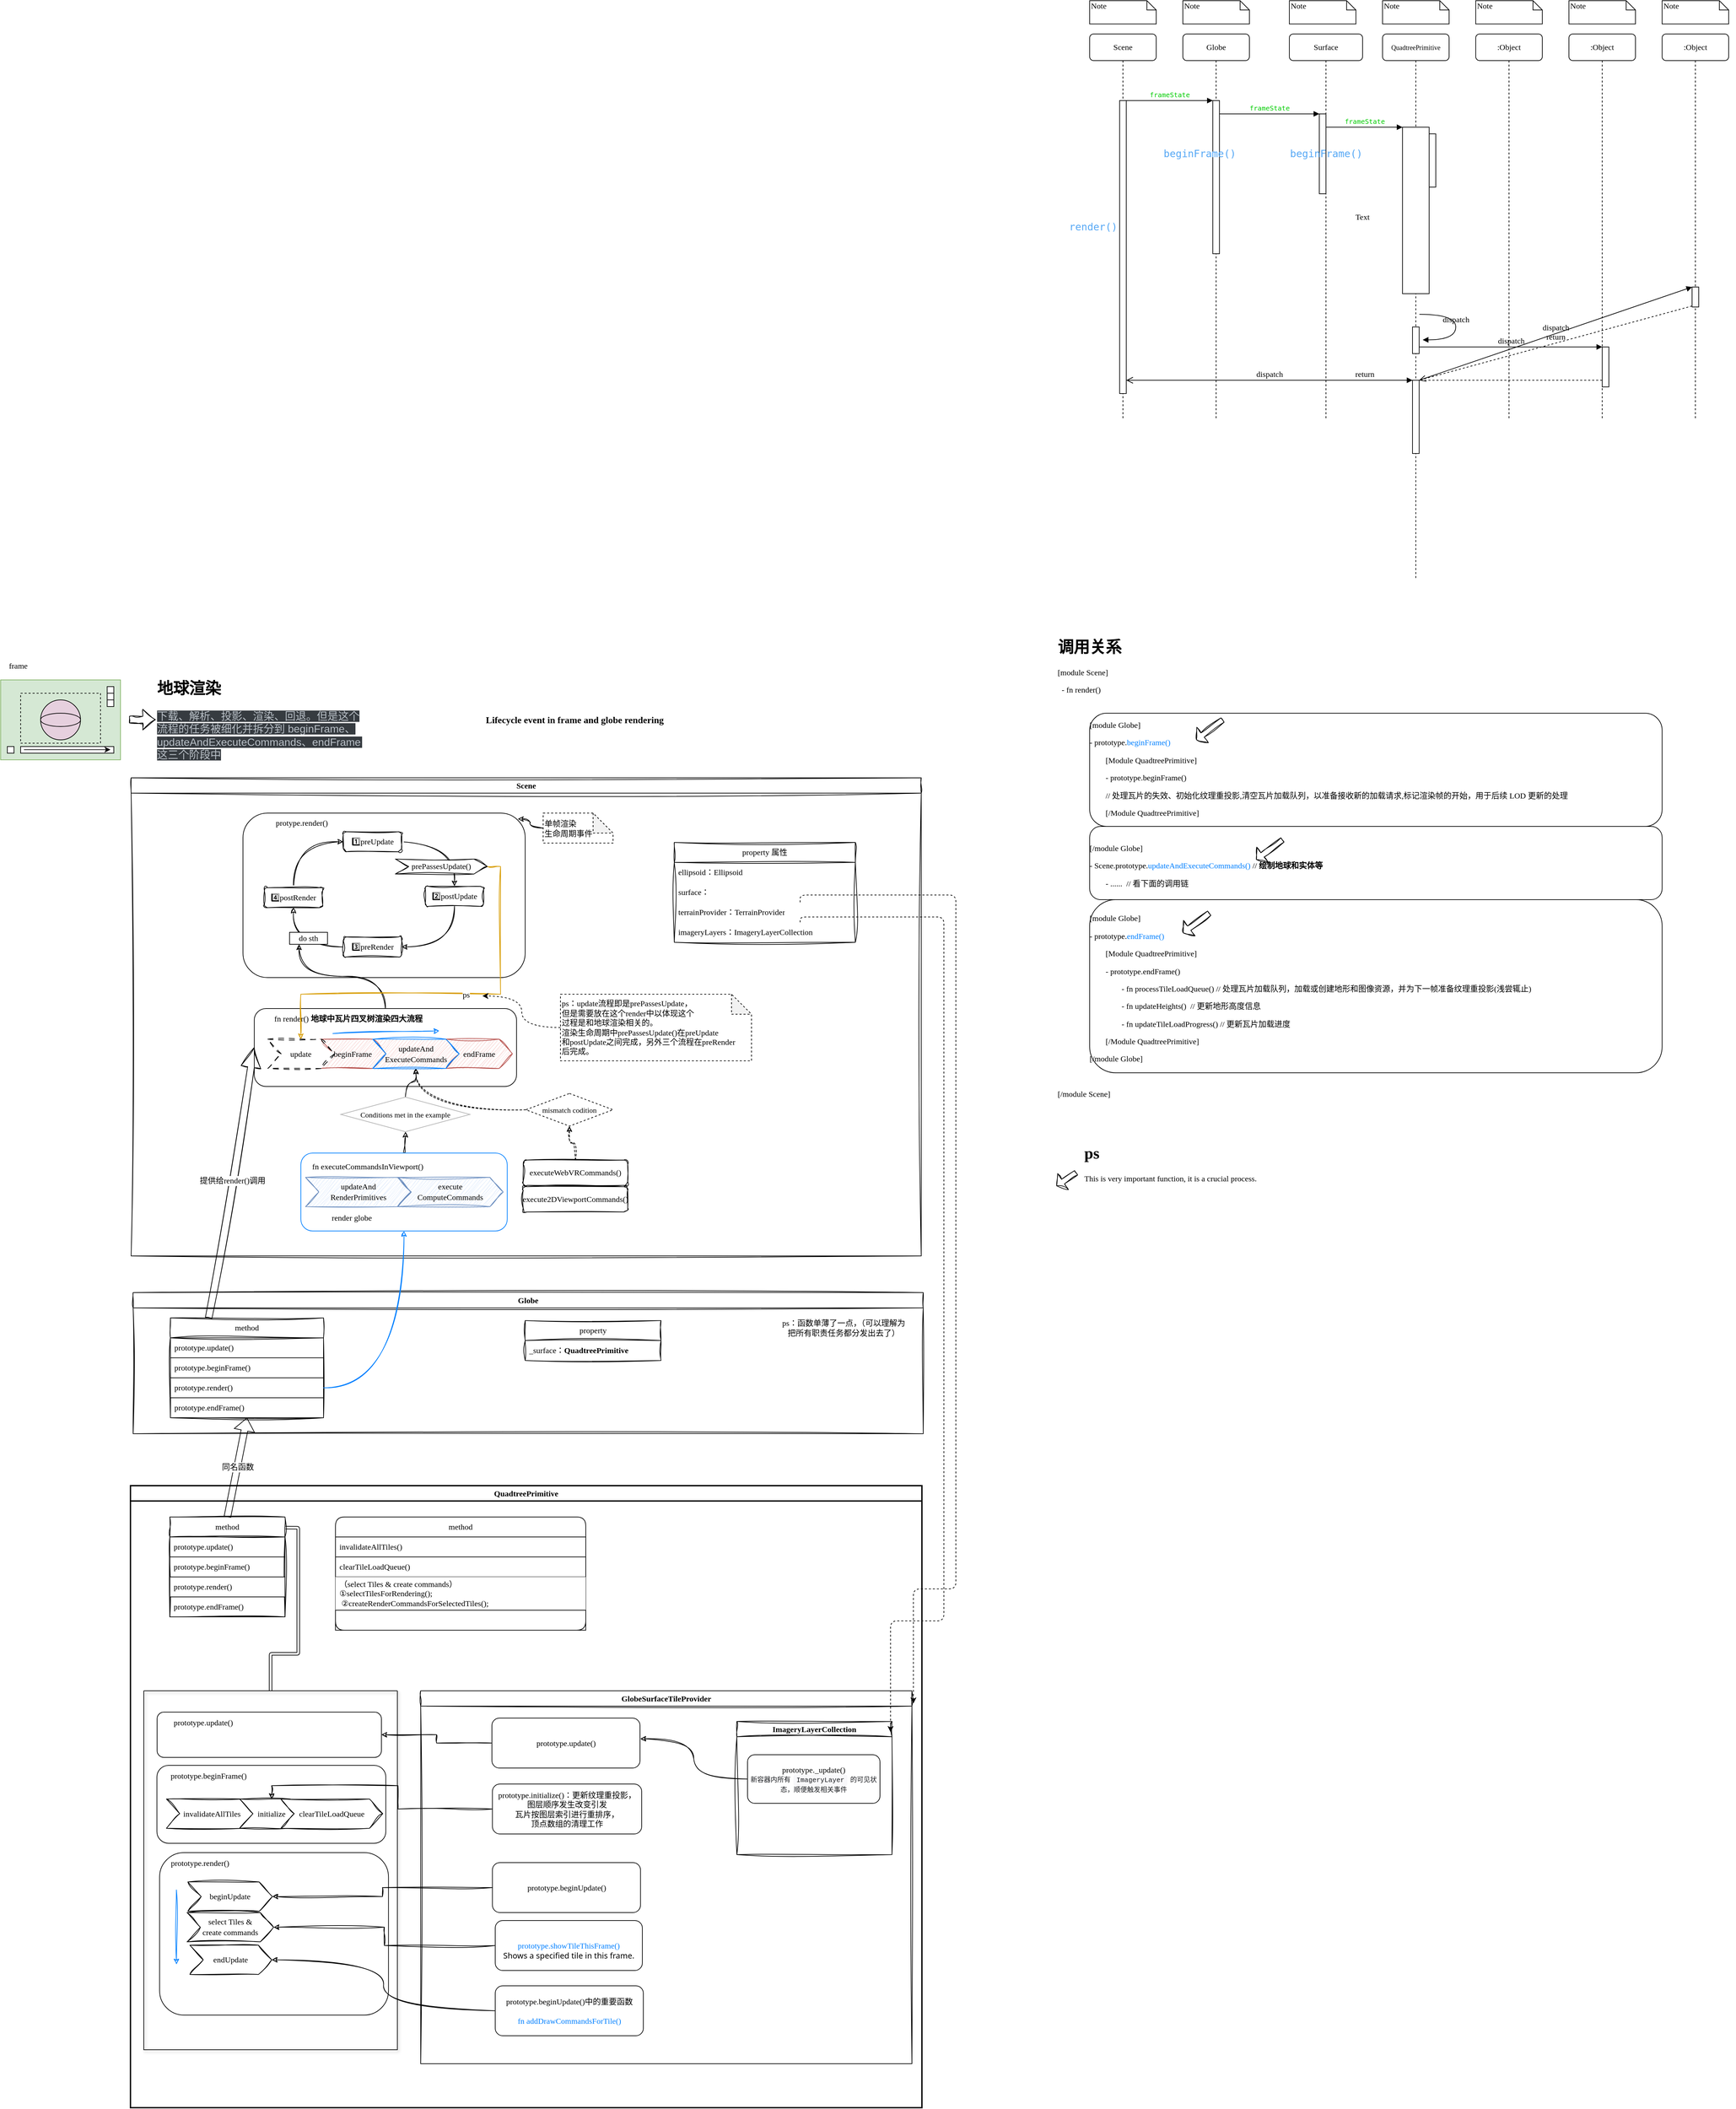 <mxfile version="24.1.0" type="device">
  <diagram name="Page-1" id="13e1069c-82ec-6db2-03f1-153e76fe0fe0">
    <mxGraphModel dx="2995" dy="703" grid="0" gridSize="10" guides="1" tooltips="1" connect="1" arrows="1" fold="1" page="0" pageScale="1" pageWidth="1100" pageHeight="850" background="none" math="0" shadow="0">
      <root>
        <mxCell id="0" />
        <mxCell id="1" parent="0" />
        <mxCell id="g6Qr0spAuCnk98Qtqvo6-8" value="" style="rounded=1;whiteSpace=wrap;html=1;align=center;verticalAlign=middle;fontFamily=Comic Sans MS;fontSize=12;fontColor=default;labelBackgroundColor=none;fillColor=none;gradientColor=none;" parent="1" vertex="1">
          <mxGeometry x="100" y="1100" width="860" height="170" as="geometry" />
        </mxCell>
        <mxCell id="g6Qr0spAuCnk98Qtqvo6-9" value="" style="rounded=1;whiteSpace=wrap;html=1;align=center;verticalAlign=middle;fontFamily=Comic Sans MS;fontSize=12;fontColor=default;labelBackgroundColor=none;fillColor=none;gradientColor=none;" parent="1" vertex="1">
          <mxGeometry x="100" y="1380" width="860" height="260" as="geometry" />
        </mxCell>
        <mxCell id="g6Qr0spAuCnk98Qtqvo6-10" value="" style="rounded=1;whiteSpace=wrap;html=1;align=center;verticalAlign=middle;fontFamily=Comic Sans MS;fontSize=12;fontColor=default;labelBackgroundColor=none;fillColor=none;gradientColor=none;" parent="1" vertex="1">
          <mxGeometry x="100" y="1270" width="860" height="110" as="geometry" />
        </mxCell>
        <mxCell id="7baba1c4bc27f4b0-2" value="Globe" style="shape=umlLifeline;perimeter=lifelinePerimeter;whiteSpace=wrap;html=1;container=1;collapsible=0;recursiveResize=0;outlineConnect=0;rounded=1;shadow=0;comic=0;labelBackgroundColor=none;strokeWidth=1;fontFamily=Verdana;fontSize=12;align=center;" parent="1" vertex="1">
          <mxGeometry x="240" y="80" width="100" height="580" as="geometry" />
        </mxCell>
        <mxCell id="7baba1c4bc27f4b0-10" value="" style="html=1;points=[];perimeter=orthogonalPerimeter;rounded=0;shadow=0;comic=0;labelBackgroundColor=none;strokeWidth=1;fontFamily=Verdana;fontSize=12;align=center;" parent="7baba1c4bc27f4b0-2" vertex="1">
          <mxGeometry x="45" y="100" width="10" height="230" as="geometry" />
        </mxCell>
        <mxCell id="g6Qr0spAuCnk98Qtqvo6-4" value="&lt;div style=&quot;color: rgb(188, 190, 196); font-family: &amp;quot;JetBrains Mono Medium&amp;quot;, monospace; font-size: 11.3pt; white-space-collapse: preserve;&quot;&gt;&lt;span style=&quot;color: rgb(86, 168, 245);&quot;&gt;beginFrame()&lt;/span&gt;&lt;/div&gt;" style="text;html=1;align=center;verticalAlign=middle;resizable=0;points=[];autosize=1;strokeColor=none;fillColor=none;fontFamily=Comic Sans MS;fontSize=12;fontColor=default;labelBackgroundColor=none;" parent="7baba1c4bc27f4b0-2" vertex="1">
          <mxGeometry x="-40" y="165" width="130" height="30" as="geometry" />
        </mxCell>
        <mxCell id="7baba1c4bc27f4b0-3" value="Surface" style="shape=umlLifeline;perimeter=lifelinePerimeter;whiteSpace=wrap;html=1;container=1;collapsible=0;recursiveResize=0;outlineConnect=0;rounded=1;shadow=0;comic=0;labelBackgroundColor=none;strokeWidth=1;fontFamily=Verdana;fontSize=12;align=center;" parent="1" vertex="1">
          <mxGeometry x="400" y="80" width="110" height="580" as="geometry" />
        </mxCell>
        <mxCell id="7baba1c4bc27f4b0-13" value="" style="html=1;points=[];perimeter=orthogonalPerimeter;rounded=0;shadow=0;comic=0;labelBackgroundColor=none;strokeWidth=1;fontFamily=Verdana;fontSize=12;align=center;" parent="7baba1c4bc27f4b0-3" vertex="1">
          <mxGeometry x="45" y="120" width="10" height="120" as="geometry" />
        </mxCell>
        <mxCell id="g6Qr0spAuCnk98Qtqvo6-5" value="&lt;div style=&quot;color: rgb(188, 190, 196); font-family: &amp;quot;JetBrains Mono Medium&amp;quot;, monospace; font-size: 11.3pt; white-space-collapse: preserve;&quot;&gt;&lt;span style=&quot;color: rgb(86, 168, 245);&quot;&gt;beginFrame()&lt;/span&gt;&lt;/div&gt;" style="text;html=1;align=center;verticalAlign=middle;resizable=0;points=[];autosize=1;strokeColor=none;fillColor=none;fontFamily=Comic Sans MS;fontSize=12;fontColor=default;labelBackgroundColor=none;" parent="7baba1c4bc27f4b0-3" vertex="1">
          <mxGeometry x="-10" y="165" width="130" height="30" as="geometry" />
        </mxCell>
        <mxCell id="7baba1c4bc27f4b0-4" value="&lt;span style=&quot;font-size: 10px;&quot;&gt;QuadtreePrimitive&lt;/span&gt;" style="shape=umlLifeline;perimeter=lifelinePerimeter;whiteSpace=wrap;html=1;container=1;collapsible=0;recursiveResize=0;outlineConnect=0;rounded=1;shadow=0;comic=0;labelBackgroundColor=none;strokeWidth=1;fontFamily=Verdana;fontSize=12;align=center;" parent="1" vertex="1">
          <mxGeometry x="540" y="80" width="100" height="820" as="geometry" />
        </mxCell>
        <mxCell id="7baba1c4bc27f4b0-22" value="" style="html=1;points=[];perimeter=orthogonalPerimeter;rounded=0;shadow=0;comic=0;labelBackgroundColor=none;strokeWidth=1;fontFamily=Verdana;fontSize=12;align=center;" parent="7baba1c4bc27f4b0-4" vertex="1">
          <mxGeometry x="45" y="520" width="10" height="110" as="geometry" />
        </mxCell>
        <mxCell id="7baba1c4bc27f4b0-37" value="" style="html=1;points=[];perimeter=orthogonalPerimeter;rounded=0;shadow=0;comic=0;labelBackgroundColor=none;strokeWidth=1;fontFamily=Verdana;fontSize=12;align=center;" parent="7baba1c4bc27f4b0-4" vertex="1">
          <mxGeometry x="45" y="440" width="10" height="40" as="geometry" />
        </mxCell>
        <mxCell id="7baba1c4bc27f4b0-34" value="" style="html=1;points=[];perimeter=orthogonalPerimeter;rounded=0;shadow=0;comic=0;labelBackgroundColor=none;strokeWidth=1;fontFamily=Verdana;fontSize=12;align=center;" parent="7baba1c4bc27f4b0-4" vertex="1">
          <mxGeometry x="55" y="150" width="10" height="70" as="geometry" />
        </mxCell>
        <mxCell id="g6Qr0spAuCnk98Qtqvo6-6" value="" style="html=1;points=[];perimeter=orthogonalPerimeter;rounded=0;shadow=0;comic=0;labelBackgroundColor=none;strokeWidth=1;fontFamily=Verdana;fontSize=12;align=center;" parent="7baba1c4bc27f4b0-4" vertex="1">
          <mxGeometry x="65" y="150" width="15" height="80" as="geometry" />
        </mxCell>
        <mxCell id="7baba1c4bc27f4b0-5" value=":Object" style="shape=umlLifeline;perimeter=lifelinePerimeter;whiteSpace=wrap;html=1;container=1;collapsible=0;recursiveResize=0;outlineConnect=0;rounded=1;shadow=0;comic=0;labelBackgroundColor=none;strokeWidth=1;fontFamily=Verdana;fontSize=12;align=center;" parent="1" vertex="1">
          <mxGeometry x="680" y="80" width="100" height="580" as="geometry" />
        </mxCell>
        <mxCell id="7baba1c4bc27f4b0-6" value=":Object" style="shape=umlLifeline;perimeter=lifelinePerimeter;whiteSpace=wrap;html=1;container=1;collapsible=0;recursiveResize=0;outlineConnect=0;rounded=1;shadow=0;comic=0;labelBackgroundColor=none;strokeWidth=1;fontFamily=Verdana;fontSize=12;align=center;" parent="1" vertex="1">
          <mxGeometry x="820" y="80" width="100" height="580" as="geometry" />
        </mxCell>
        <mxCell id="7baba1c4bc27f4b0-7" value=":Object" style="shape=umlLifeline;perimeter=lifelinePerimeter;whiteSpace=wrap;html=1;container=1;collapsible=0;recursiveResize=0;outlineConnect=0;rounded=1;shadow=0;comic=0;labelBackgroundColor=none;strokeWidth=1;fontFamily=Verdana;fontSize=12;align=center;" parent="1" vertex="1">
          <mxGeometry x="960" y="80" width="100" height="580" as="geometry" />
        </mxCell>
        <mxCell id="7baba1c4bc27f4b0-16" value="" style="html=1;points=[];perimeter=orthogonalPerimeter;rounded=0;shadow=0;comic=0;labelBackgroundColor=none;strokeWidth=1;fontFamily=Verdana;fontSize=12;align=center;" parent="1" vertex="1">
          <mxGeometry x="570" y="220" width="40" height="250" as="geometry" />
        </mxCell>
        <mxCell id="7baba1c4bc27f4b0-8" value="&lt;font face=&quot;Comic Sans MS&quot;&gt;Scene&lt;/font&gt;" style="shape=umlLifeline;perimeter=lifelinePerimeter;whiteSpace=wrap;html=1;container=1;collapsible=0;recursiveResize=0;outlineConnect=0;rounded=1;shadow=0;comic=0;labelBackgroundColor=none;strokeWidth=1;fontFamily=Verdana;fontSize=12;align=center;" parent="1" vertex="1">
          <mxGeometry x="100" y="80" width="100" height="580" as="geometry" />
        </mxCell>
        <mxCell id="7baba1c4bc27f4b0-9" value="" style="html=1;points=[];perimeter=orthogonalPerimeter;rounded=0;shadow=0;comic=0;labelBackgroundColor=none;strokeWidth=1;fontFamily=Verdana;fontSize=12;align=center;" parent="7baba1c4bc27f4b0-8" vertex="1">
          <mxGeometry x="45" y="100" width="10" height="440" as="geometry" />
        </mxCell>
        <mxCell id="g6Qr0spAuCnk98Qtqvo6-2" value="&lt;span style=&quot;font-family: &amp;quot;JetBrains Mono Medium&amp;quot;, monospace; font-size: 15.067px; white-space-collapse: preserve; color: rgb(86, 168, 245);&quot;&gt;render()&lt;/span&gt;" style="text;html=1;align=center;verticalAlign=middle;resizable=0;points=[];autosize=1;strokeColor=none;fillColor=none;fontFamily=Verdana;fontSize=12;fontColor=default;labelBackgroundColor=none;" parent="7baba1c4bc27f4b0-8" vertex="1">
          <mxGeometry x="-45" y="275" width="100" height="30" as="geometry" />
        </mxCell>
        <mxCell id="7baba1c4bc27f4b0-17" value="&lt;span style=&quot;color: rgb(0, 204, 0); font-family: &amp;quot;JetBrains Mono Medium&amp;quot;, monospace; font-size: 10px; white-space-collapse: preserve;&quot;&gt;frameState&lt;/span&gt;" style="html=1;verticalAlign=bottom;endArrow=block;labelBackgroundColor=none;fontFamily=Verdana;fontSize=12;edgeStyle=elbowEdgeStyle;elbow=vertical;" parent="1" source="7baba1c4bc27f4b0-13" target="7baba1c4bc27f4b0-16" edge="1">
          <mxGeometry relative="1" as="geometry">
            <mxPoint x="510" y="220" as="sourcePoint" />
            <Array as="points">
              <mxPoint x="460" y="220" />
            </Array>
            <mxPoint as="offset" />
          </mxGeometry>
        </mxCell>
        <mxCell id="7baba1c4bc27f4b0-23" value="dispatch" style="html=1;verticalAlign=bottom;endArrow=block;entryX=0;entryY=0;labelBackgroundColor=none;fontFamily=Verdana;fontSize=12;" parent="1" source="7baba1c4bc27f4b0-9" target="7baba1c4bc27f4b0-22" edge="1">
          <mxGeometry relative="1" as="geometry">
            <mxPoint x="510" y="420" as="sourcePoint" />
          </mxGeometry>
        </mxCell>
        <mxCell id="7baba1c4bc27f4b0-25" value="" style="html=1;points=[];perimeter=orthogonalPerimeter;rounded=0;shadow=0;comic=0;labelBackgroundColor=none;strokeColor=#000000;strokeWidth=1;fillColor=#FFFFFF;fontFamily=Verdana;fontSize=12;fontColor=#000000;align=center;" parent="1" vertex="1">
          <mxGeometry x="1005" y="460" width="10" height="30" as="geometry" />
        </mxCell>
        <mxCell id="7baba1c4bc27f4b0-26" value="dispatch" style="html=1;verticalAlign=bottom;endArrow=block;entryX=0;entryY=0;labelBackgroundColor=none;fontFamily=Verdana;fontSize=12;" parent="1" source="7baba1c4bc27f4b0-22" target="7baba1c4bc27f4b0-25" edge="1">
          <mxGeometry relative="1" as="geometry">
            <mxPoint x="930" y="340" as="sourcePoint" />
          </mxGeometry>
        </mxCell>
        <mxCell id="7baba1c4bc27f4b0-27" value="return" style="html=1;verticalAlign=bottom;endArrow=open;dashed=1;endSize=8;exitX=0;exitY=0.95;labelBackgroundColor=none;fontFamily=Verdana;fontSize=12;" parent="1" source="7baba1c4bc27f4b0-25" target="7baba1c4bc27f4b0-22" edge="1">
          <mxGeometry relative="1" as="geometry">
            <mxPoint x="930" y="416" as="targetPoint" />
          </mxGeometry>
        </mxCell>
        <mxCell id="7baba1c4bc27f4b0-28" value="" style="html=1;points=[];perimeter=orthogonalPerimeter;rounded=0;shadow=0;comic=0;labelBackgroundColor=none;strokeWidth=1;fontFamily=Verdana;fontSize=12;align=center;" parent="1" vertex="1">
          <mxGeometry x="870" y="550" width="10" height="60" as="geometry" />
        </mxCell>
        <mxCell id="7baba1c4bc27f4b0-29" value="dispatch" style="html=1;verticalAlign=bottom;endArrow=block;entryX=0;entryY=0;labelBackgroundColor=none;fontFamily=Verdana;fontSize=12;edgeStyle=elbowEdgeStyle;elbow=vertical;" parent="1" source="7baba1c4bc27f4b0-37" target="7baba1c4bc27f4b0-28" edge="1">
          <mxGeometry relative="1" as="geometry">
            <mxPoint x="800" y="550" as="sourcePoint" />
          </mxGeometry>
        </mxCell>
        <mxCell id="7baba1c4bc27f4b0-30" value="return" style="html=1;verticalAlign=bottom;endArrow=open;dashed=1;endSize=8;labelBackgroundColor=none;fontFamily=Verdana;fontSize=12;edgeStyle=elbowEdgeStyle;elbow=vertical;" parent="1" source="7baba1c4bc27f4b0-28" target="7baba1c4bc27f4b0-9" edge="1">
          <mxGeometry relative="1" as="geometry">
            <mxPoint x="800" y="626" as="targetPoint" />
            <Array as="points">
              <mxPoint x="570" y="600" />
            </Array>
          </mxGeometry>
        </mxCell>
        <mxCell id="7baba1c4bc27f4b0-11" value="&lt;div style=&quot;font-family: &amp;quot;JetBrains Mono Medium&amp;quot;, monospace; white-space-collapse: preserve;&quot;&gt;&lt;font style=&quot;font-size: 10px;&quot; color=&quot;#00cc00&quot;&gt;frameState&lt;/font&gt;&lt;/div&gt;" style="html=1;verticalAlign=bottom;endArrow=block;entryX=0;entryY=0;labelBackgroundColor=none;fontFamily=Verdana;fontSize=12;edgeStyle=elbowEdgeStyle;elbow=vertical;" parent="1" source="7baba1c4bc27f4b0-9" target="7baba1c4bc27f4b0-10" edge="1">
          <mxGeometry relative="1" as="geometry">
            <mxPoint x="220" y="190" as="sourcePoint" />
            <mxPoint as="offset" />
          </mxGeometry>
        </mxCell>
        <mxCell id="7baba1c4bc27f4b0-14" value="&lt;span style=&quot;color: rgb(0, 204, 0); font-family: &amp;quot;JetBrains Mono Medium&amp;quot;, monospace; font-size: 10px; white-space-collapse: preserve;&quot;&gt;frameState&lt;/span&gt;" style="html=1;verticalAlign=bottom;endArrow=block;entryX=0;entryY=0;labelBackgroundColor=none;fontFamily=Verdana;fontSize=12;edgeStyle=elbowEdgeStyle;elbow=vertical;" parent="1" source="7baba1c4bc27f4b0-10" target="7baba1c4bc27f4b0-13" edge="1">
          <mxGeometry relative="1" as="geometry">
            <mxPoint x="370" y="200" as="sourcePoint" />
            <mxPoint as="offset" />
          </mxGeometry>
        </mxCell>
        <mxCell id="7baba1c4bc27f4b0-39" value="dispatch" style="html=1;verticalAlign=bottom;endArrow=block;labelBackgroundColor=none;fontFamily=Verdana;fontSize=12;elbow=vertical;edgeStyle=orthogonalEdgeStyle;curved=1;entryX=1;entryY=0.286;entryPerimeter=0;exitX=1.038;exitY=0.345;exitPerimeter=0;" parent="1" edge="1">
          <mxGeometry relative="1" as="geometry">
            <mxPoint x="595.333" y="501" as="sourcePoint" />
            <mxPoint x="600.333" y="539.333" as="targetPoint" />
            <Array as="points">
              <mxPoint x="650" y="501" />
              <mxPoint x="650" y="539" />
            </Array>
          </mxGeometry>
        </mxCell>
        <mxCell id="7baba1c4bc27f4b0-40" value="Note" style="shape=note;whiteSpace=wrap;html=1;size=14;verticalAlign=top;align=left;spacingTop=-6;rounded=0;shadow=0;comic=0;labelBackgroundColor=none;strokeWidth=1;fontFamily=Verdana;fontSize=12" parent="1" vertex="1">
          <mxGeometry x="100" y="30" width="100" height="35" as="geometry" />
        </mxCell>
        <mxCell id="7baba1c4bc27f4b0-41" value="Note" style="shape=note;whiteSpace=wrap;html=1;size=14;verticalAlign=top;align=left;spacingTop=-6;rounded=0;shadow=0;comic=0;labelBackgroundColor=none;strokeWidth=1;fontFamily=Verdana;fontSize=12" parent="1" vertex="1">
          <mxGeometry x="240" y="30" width="100" height="35" as="geometry" />
        </mxCell>
        <mxCell id="7baba1c4bc27f4b0-42" value="Note" style="shape=note;whiteSpace=wrap;html=1;size=14;verticalAlign=top;align=left;spacingTop=-6;rounded=0;shadow=0;comic=0;labelBackgroundColor=none;strokeWidth=1;fontFamily=Verdana;fontSize=12" parent="1" vertex="1">
          <mxGeometry x="400" y="30" width="100" height="35" as="geometry" />
        </mxCell>
        <mxCell id="7baba1c4bc27f4b0-43" value="Note" style="shape=note;whiteSpace=wrap;html=1;size=14;verticalAlign=top;align=left;spacingTop=-6;rounded=0;shadow=0;comic=0;labelBackgroundColor=none;strokeWidth=1;fontFamily=Verdana;fontSize=12" parent="1" vertex="1">
          <mxGeometry x="540" y="30" width="100" height="35" as="geometry" />
        </mxCell>
        <mxCell id="7baba1c4bc27f4b0-44" value="Note" style="shape=note;whiteSpace=wrap;html=1;size=14;verticalAlign=top;align=left;spacingTop=-6;rounded=0;shadow=0;comic=0;labelBackgroundColor=none;strokeWidth=1;fontFamily=Verdana;fontSize=12" parent="1" vertex="1">
          <mxGeometry x="680" y="30" width="100" height="35" as="geometry" />
        </mxCell>
        <mxCell id="7baba1c4bc27f4b0-45" value="Note" style="shape=note;whiteSpace=wrap;html=1;size=14;verticalAlign=top;align=left;spacingTop=-6;rounded=0;shadow=0;comic=0;labelBackgroundColor=none;strokeWidth=1;fontFamily=Verdana;fontSize=12" parent="1" vertex="1">
          <mxGeometry x="820" y="30" width="100" height="35" as="geometry" />
        </mxCell>
        <mxCell id="7baba1c4bc27f4b0-46" value="Note" style="shape=note;whiteSpace=wrap;html=1;size=14;verticalAlign=top;align=left;spacingTop=-6;rounded=0;shadow=0;comic=0;labelBackgroundColor=none;strokeWidth=1;fontFamily=Verdana;fontSize=12" parent="1" vertex="1">
          <mxGeometry x="960" y="30" width="100" height="35" as="geometry" />
        </mxCell>
        <mxCell id="g6Qr0spAuCnk98Qtqvo6-3" value="Text" style="text;html=1;align=center;verticalAlign=middle;whiteSpace=wrap;rounded=0;fontFamily=Comic Sans MS;fontSize=12;fontColor=default;labelBackgroundColor=none;" parent="1" vertex="1">
          <mxGeometry x="480" y="340" width="60" height="30" as="geometry" />
        </mxCell>
        <mxCell id="g6Qr0spAuCnk98Qtqvo6-7" value="&lt;h1 style=&quot;margin-top: 0px;&quot;&gt;调用关系&lt;/h1&gt;&lt;p&gt;[module Scene]&lt;/p&gt;&lt;p&gt;&lt;span style=&quot;white-space: normal;&quot;&gt;&amp;nbsp; - fn render()&lt;/span&gt;&lt;/p&gt;&lt;p&gt;&lt;span style=&quot;white-space: normal;&quot;&gt;&lt;span style=&quot;white-space: pre;&quot;&gt;&#x9;&lt;/span&gt;&lt;span style=&quot;white-space: pre;&quot;&gt;&#x9;&lt;/span&gt;&lt;br&gt;&lt;/span&gt;&lt;/p&gt;&lt;p&gt;&lt;span style=&quot;white-space: normal;&quot;&gt;&lt;span style=&quot;white-space:pre&quot;&gt;&#x9;&#x9;&lt;/span&gt;[module Globe]&lt;/span&gt;&lt;/p&gt;&lt;p&gt;&lt;span style=&quot;white-space: normal;&quot;&gt;&lt;span style=&quot;white-space:pre&quot;&gt;&#x9;&#x9;&lt;/span&gt;- prototype.&lt;font color=&quot;#007fff&quot;&gt;beginFrame()&lt;/font&gt;&lt;/span&gt;&lt;/p&gt;&lt;p&gt;&lt;span style=&quot;white-space: normal;&quot;&gt;&lt;span style=&quot;white-space:pre&quot;&gt;&#x9;&#x9;&#x9;&lt;/span&gt;[Module QuadtreePrimitive]&lt;/span&gt;&lt;/p&gt;&lt;p&gt;&lt;span style=&quot;white-space: normal;&quot;&gt;&lt;span style=&quot;white-space:pre&quot;&gt;&#x9;&#x9;&#x9;&lt;/span&gt;-&amp;nbsp;&lt;/span&gt;prototype.&lt;span style=&quot;white-space: normal;&quot;&gt;beginFrame()&amp;nbsp;&lt;/span&gt;&lt;/p&gt;&lt;p&gt;&lt;span style=&quot;white-space: normal;&quot;&gt;&lt;span style=&quot;white-space: pre;&quot;&gt;&#x9;&lt;/span&gt;&lt;span style=&quot;white-space: pre;&quot;&gt;&#x9;&lt;/span&gt;&lt;span style=&quot;white-space: pre;&quot;&gt;&#x9;&lt;/span&gt;// 处理瓦片的失效、初始化纹理重投影,清空瓦片加载队列，以准备接收新的加载请求,标记渲染帧的开始，用于后续 LOD 更新的处理&lt;/span&gt;&lt;/p&gt;&lt;p&gt;&lt;span style=&quot;white-space: normal;&quot;&gt;&lt;span style=&quot;white-space:pre&quot;&gt;&#x9;&#x9;&#x9;&lt;/span&gt;[/Module QuadtreePrimitive]&lt;/span&gt;&lt;/p&gt;&lt;p&gt;&lt;span style=&quot;white-space: normal;&quot;&gt;&lt;br&gt;&lt;/span&gt;&lt;/p&gt;&lt;p&gt;&lt;span style=&quot;white-space: normal;&quot;&gt;&lt;span style=&quot;white-space:pre&quot;&gt;&#x9;&#x9;&lt;/span&gt;[/module Globe]&lt;/span&gt;&lt;span style=&quot;background-color: initial; white-space: pre;&quot;&gt;&#x9;&lt;/span&gt;&lt;span style=&quot;background-color: initial; white-space: pre;&quot;&gt;&#x9;&lt;/span&gt;&lt;/p&gt;&lt;p&gt;&lt;span style=&quot;white-space: normal;&quot;&gt;&lt;span style=&quot;white-space:pre&quot;&gt;&#x9;&#x9;&lt;/span&gt;- Scene.prototype.&lt;font color=&quot;#007fff&quot;&gt;updateAndExecuteCommands()&lt;/font&gt; // &lt;b&gt;绘制地球和实体等&lt;/b&gt;&lt;/span&gt;&lt;/p&gt;&lt;p&gt;&lt;span style=&quot;white-space: normal;&quot;&gt;&lt;span style=&quot;white-space:pre&quot;&gt;&#x9;&#x9;&#x9;&lt;/span&gt;- ......&amp;nbsp; // 看下面的调用链&lt;/span&gt;&lt;/p&gt;&lt;p&gt;&lt;span style=&quot;white-space: normal;&quot;&gt;&lt;span style=&quot;white-space: pre;&quot;&gt;&#x9;&lt;/span&gt;&lt;span style=&quot;white-space: pre;&quot;&gt;&#x9;&lt;/span&gt;&lt;br&gt;&lt;/span&gt;&lt;/p&gt;&lt;p&gt;&lt;span style=&quot;white-space: normal;&quot;&gt;&lt;span style=&quot;white-space:pre&quot;&gt;&#x9;&#x9;&lt;/span&gt;[module Globe]&lt;/span&gt;&lt;/p&gt;&lt;p&gt;&lt;span style=&quot;white-space: normal;&quot;&gt;&lt;span style=&quot;white-space:pre&quot;&gt;&#x9;&#x9;&lt;/span&gt;-&amp;nbsp;&lt;/span&gt;prototype.&lt;span style=&quot;white-space: normal;&quot;&gt;&lt;font color=&quot;#007fff&quot;&gt;endFrame()&lt;/font&gt;&lt;/span&gt;&lt;/p&gt;&lt;p&gt;&lt;span style=&quot;white-space: normal;&quot;&gt;&lt;span style=&quot;white-space:pre&quot;&gt;&#x9;&#x9;&#x9;&lt;/span&gt;[Module QuadtreePrimitive]&lt;/span&gt;&lt;/p&gt;&lt;p&gt;&lt;span style=&quot;white-space: normal;&quot;&gt;&lt;span style=&quot;white-space:pre&quot;&gt;&#x9;&#x9;&#x9;&lt;/span&gt;-&amp;nbsp;&lt;/span&gt;prototype.&lt;span style=&quot;white-space: normal;&quot;&gt;endFrame()&lt;/span&gt;&lt;/p&gt;&lt;p&gt;&lt;span style=&quot;white-space: normal;&quot;&gt;&lt;span style=&quot;white-space:pre&quot;&gt;&#x9;&#x9;&#x9;&#x9;&lt;/span&gt;- fn processTileLoadQueue() // 处理瓦片加载队列，加载或创建地形和图像资源，并为下一帧准备纹理重投影(浅尝辄止)&lt;/span&gt;&lt;/p&gt;&lt;p&gt;&lt;span style=&quot;white-space: normal;&quot;&gt;&lt;span style=&quot;white-space:pre&quot;&gt;&#x9;&#x9;&#x9;&#x9;&lt;/span&gt;- fn updateHeights()&amp;nbsp; // 更新地形高度信息&lt;/span&gt;&lt;/p&gt;&lt;p&gt;&lt;span style=&quot;white-space: normal;&quot;&gt;&lt;span style=&quot;white-space:pre&quot;&gt;&#x9;&#x9;&#x9;&#x9;&lt;/span&gt;- fn updateTileLoadProgress() // 更新瓦片加载进度&lt;/span&gt;&lt;/p&gt;&lt;p&gt;&lt;span style=&quot;white-space: normal;&quot;&gt;&lt;span style=&quot;white-space:pre&quot;&gt;&#x9;&#x9;&#x9;&lt;/span&gt;[/Module QuadtreePrimitive]&lt;/span&gt;&lt;/p&gt;&lt;p&gt;&lt;span style=&quot;white-space: normal;&quot;&gt;&lt;span style=&quot;white-space:pre&quot;&gt;&#x9;&#x9;&lt;/span&gt;[/module Globe]&lt;/span&gt;&lt;/p&gt;&lt;p&gt;&lt;br&gt;&lt;/p&gt;&lt;p&gt;[/module Scene]&lt;/p&gt;" style="text;html=1;whiteSpace=wrap;overflow=hidden;rounded=0;fontFamily=Comic Sans MS;fontSize=12;fontColor=default;labelBackgroundColor=none;" parent="1" vertex="1">
          <mxGeometry x="50" y="980" width="1020" height="710" as="geometry" />
        </mxCell>
        <mxCell id="g6Qr0spAuCnk98Qtqvo6-12" value="" style="shape=flexArrow;endArrow=classic;html=1;rounded=0;sketch=1;hachureGap=4;jiggle=2;curveFitting=1;fontFamily=Comic Sans MS;fontSource=https%3A%2F%2Ffonts.googleapis.com%2Fcss%3Ffamily%3DArchitects%2BDaughter;fontSize=12;fontColor=default;labelBackgroundColor=none;width=8;endSize=3.53;" parent="1" edge="1">
          <mxGeometry width="50" height="50" relative="1" as="geometry">
            <mxPoint x="300" y="1110" as="sourcePoint" />
            <mxPoint x="260" y="1140" as="targetPoint" />
          </mxGeometry>
        </mxCell>
        <mxCell id="g6Qr0spAuCnk98Qtqvo6-13" value="" style="shape=flexArrow;endArrow=classic;html=1;rounded=0;sketch=1;hachureGap=4;jiggle=2;curveFitting=1;fontFamily=Comic Sans MS;fontSource=https%3A%2F%2Ffonts.googleapis.com%2Fcss%3Ffamily%3DArchitects%2BDaughter;fontSize=12;fontColor=default;labelBackgroundColor=none;width=8;endSize=3.53;" parent="1" edge="1">
          <mxGeometry width="50" height="50" relative="1" as="geometry">
            <mxPoint x="390" y="1290" as="sourcePoint" />
            <mxPoint x="350" y="1320" as="targetPoint" />
          </mxGeometry>
        </mxCell>
        <mxCell id="g6Qr0spAuCnk98Qtqvo6-14" value="" style="shape=flexArrow;endArrow=classic;html=1;rounded=0;sketch=1;hachureGap=4;jiggle=2;curveFitting=1;fontFamily=Comic Sans MS;fontSource=https%3A%2F%2Ffonts.googleapis.com%2Fcss%3Ffamily%3DArchitects%2BDaughter;fontSize=12;fontColor=default;labelBackgroundColor=none;width=8;endSize=3.53;" parent="1" edge="1">
          <mxGeometry width="50" height="50" relative="1" as="geometry">
            <mxPoint x="280" y="1400" as="sourcePoint" />
            <mxPoint x="240" y="1430" as="targetPoint" />
          </mxGeometry>
        </mxCell>
        <mxCell id="g6Qr0spAuCnk98Qtqvo6-15" value="" style="shape=flexArrow;endArrow=classic;html=1;rounded=0;sketch=1;hachureGap=4;jiggle=2;curveFitting=1;fontFamily=Comic Sans MS;fontSource=https%3A%2F%2Ffonts.googleapis.com%2Fcss%3Ffamily%3DArchitects%2BDaughter;fontSize=12;fontColor=default;labelBackgroundColor=none;width=8;endSize=3.53;" parent="1" edge="1">
          <mxGeometry width="50" height="50" relative="1" as="geometry">
            <mxPoint x="80" y="1790" as="sourcePoint" />
            <mxPoint x="50" y="1810" as="targetPoint" />
          </mxGeometry>
        </mxCell>
        <mxCell id="g6Qr0spAuCnk98Qtqvo6-16" value="&lt;h1 style=&quot;margin-top: 0px;&quot;&gt;ps&lt;/h1&gt;&lt;p&gt;This is very important function, it is a crucial process.&lt;/p&gt;" style="text;html=1;whiteSpace=wrap;overflow=hidden;rounded=0;fontFamily=Comic Sans MS;fontSize=12;fontColor=default;labelBackgroundColor=none;" parent="1" vertex="1">
          <mxGeometry x="90" y="1740" width="880" height="170" as="geometry" />
        </mxCell>
        <mxCell id="WggVi8UvWHG0Bu3KGBCK-31" value="&lt;font style=&quot;font-size: 14px;&quot;&gt;&lt;b&gt;Lifecycle event in frame and globe rendering&lt;/b&gt;&lt;/font&gt;" style="text;html=1;align=center;verticalAlign=middle;resizable=0;points=[];autosize=1;strokeColor=none;fillColor=none;fontFamily=Comic Sans MS;fontSize=12;fontColor=default;" parent="1" vertex="1">
          <mxGeometry x="-839" y="1096" width="330" height="30" as="geometry" />
        </mxCell>
        <mxCell id="WggVi8UvWHG0Bu3KGBCK-32" value="" style="group" parent="1" vertex="1" connectable="0">
          <mxGeometry x="-1536" y="1050" width="180" height="120" as="geometry" />
        </mxCell>
        <mxCell id="WggVi8UvWHG0Bu3KGBCK-33" value="" style="group;fillColor=#d5e8d4;strokeColor=#82b366;container=0;rounded=0;hachureGap=4;align=center;verticalAlign=middle;fontFamily=Comic Sans MS;fontSize=12;fontColor=default;" parent="WggVi8UvWHG0Bu3KGBCK-32" vertex="1" connectable="0">
          <mxGeometry width="180" height="120" as="geometry" />
        </mxCell>
        <mxCell id="WggVi8UvWHG0Bu3KGBCK-34" value="" style="rounded=0;whiteSpace=wrap;html=1;container=0;fillColor=#d5e8d4;strokeColor=#82b366;hachureGap=4;align=center;verticalAlign=middle;fontFamily=Comic Sans MS;fontSize=12;fontColor=default;" parent="WggVi8UvWHG0Bu3KGBCK-32" vertex="1">
          <mxGeometry width="180" height="120" as="geometry" />
        </mxCell>
        <mxCell id="WggVi8UvWHG0Bu3KGBCK-35" value="" style="ellipse;whiteSpace=wrap;html=1;aspect=fixed;container=0;rounded=0;hachureGap=4;strokeColor=default;align=center;verticalAlign=middle;fontFamily=Comic Sans MS;fontSize=12;fontColor=default;fillColor=#E6D0DE;" parent="WggVi8UvWHG0Bu3KGBCK-32" vertex="1">
          <mxGeometry x="60" y="30" width="60" height="60" as="geometry" />
        </mxCell>
        <mxCell id="WggVi8UvWHG0Bu3KGBCK-36" value="" style="rounded=0;whiteSpace=wrap;html=1;container=0;hachureGap=4;strokeColor=default;align=center;verticalAlign=middle;fontFamily=Comic Sans MS;fontSize=12;fontColor=default;fillColor=default;" parent="WggVi8UvWHG0Bu3KGBCK-32" vertex="1">
          <mxGeometry x="10" y="100" width="10" height="10" as="geometry" />
        </mxCell>
        <mxCell id="WggVi8UvWHG0Bu3KGBCK-37" value="" style="rounded=0;whiteSpace=wrap;html=1;container=0;hachureGap=4;strokeColor=default;align=center;verticalAlign=middle;fontFamily=Comic Sans MS;fontSize=12;fontColor=default;fillColor=default;" parent="WggVi8UvWHG0Bu3KGBCK-32" vertex="1">
          <mxGeometry x="30" y="100" width="140" height="10" as="geometry" />
        </mxCell>
        <mxCell id="WggVi8UvWHG0Bu3KGBCK-38" value="" style="rounded=0;whiteSpace=wrap;html=1;container=0;hachureGap=4;strokeColor=default;align=center;verticalAlign=middle;fontFamily=Comic Sans MS;fontSize=12;fontColor=default;fillColor=default;" parent="WggVi8UvWHG0Bu3KGBCK-32" vertex="1">
          <mxGeometry x="160" y="10" width="10" height="10" as="geometry" />
        </mxCell>
        <mxCell id="WggVi8UvWHG0Bu3KGBCK-39" value="" style="rounded=0;whiteSpace=wrap;html=1;container=0;hachureGap=4;strokeColor=default;align=center;verticalAlign=middle;fontFamily=Comic Sans MS;fontSize=12;fontColor=default;fillColor=default;" parent="WggVi8UvWHG0Bu3KGBCK-32" vertex="1">
          <mxGeometry x="160" y="20" width="10" height="10" as="geometry" />
        </mxCell>
        <mxCell id="WggVi8UvWHG0Bu3KGBCK-40" value="" style="rounded=0;whiteSpace=wrap;html=1;container=0;hachureGap=4;strokeColor=default;align=center;verticalAlign=middle;fontFamily=Comic Sans MS;fontSize=12;fontColor=default;fillColor=default;" parent="WggVi8UvWHG0Bu3KGBCK-32" vertex="1">
          <mxGeometry x="160" y="30" width="10" height="10" as="geometry" />
        </mxCell>
        <mxCell id="WggVi8UvWHG0Bu3KGBCK-41" value="" style="rounded=0;whiteSpace=wrap;html=1;fillColor=none;dashed=1;container=0;hachureGap=4;strokeColor=default;align=center;verticalAlign=middle;fontFamily=Comic Sans MS;fontSize=12;fontColor=default;" parent="WggVi8UvWHG0Bu3KGBCK-32" vertex="1">
          <mxGeometry x="30" y="20" width="120" height="75" as="geometry" />
        </mxCell>
        <mxCell id="WggVi8UvWHG0Bu3KGBCK-42" value="" style="endArrow=classic;html=1;rounded=0;hachureGap=4;fontFamily=Comic Sans MS;fontSource=https%3A%2F%2Ffonts.googleapis.com%2Fcss%3Ffamily%3DArchitects%2BDaughter;fontSize=12;fontColor=default;" parent="WggVi8UvWHG0Bu3KGBCK-32" edge="1">
          <mxGeometry width="50" height="50" relative="1" as="geometry">
            <mxPoint x="35" y="104.71" as="sourcePoint" />
            <mxPoint x="165" y="104.71" as="targetPoint" />
          </mxGeometry>
        </mxCell>
        <mxCell id="WggVi8UvWHG0Bu3KGBCK-43" value="" style="ellipse;whiteSpace=wrap;html=1;container=0;rounded=0;hachureGap=4;strokeColor=default;align=center;verticalAlign=middle;fontFamily=Comic Sans MS;fontSize=12;fontColor=default;fillColor=#E6D0DE;" parent="WggVi8UvWHG0Bu3KGBCK-32" vertex="1">
          <mxGeometry x="60" y="50" width="60" height="20" as="geometry" />
        </mxCell>
        <mxCell id="WggVi8UvWHG0Bu3KGBCK-44" value="" style="shape=flexArrow;endArrow=classic;html=1;rounded=0;sketch=1;hachureGap=4;jiggle=2;curveFitting=1;fontFamily=Comic Sans MS;fontSource=https%3A%2F%2Ffonts.googleapis.com%2Fcss%3Ffamily%3DArchitects%2BDaughter;fontSize=12;fontColor=default;" parent="1" edge="1">
          <mxGeometry width="50" height="50" relative="1" as="geometry">
            <mxPoint x="-1343" y="1109.66" as="sourcePoint" />
            <mxPoint x="-1303" y="1109.66" as="targetPoint" />
          </mxGeometry>
        </mxCell>
        <mxCell id="WggVi8UvWHG0Bu3KGBCK-53" value="frame" style="text;html=1;align=center;verticalAlign=middle;resizable=0;points=[];autosize=1;strokeColor=none;fillColor=none;fontFamily=Comic Sans MS;fontSize=12;fontColor=default;labelBackgroundColor=none;" parent="1" vertex="1">
          <mxGeometry x="-1536" y="1016" width="52" height="26" as="geometry" />
        </mxCell>
        <mxCell id="WggVi8UvWHG0Bu3KGBCK-57" value="&lt;h1 style=&quot;margin-top: 0px;&quot;&gt;地球渲染&lt;/h1&gt;&lt;p&gt;&lt;span style=&quot;color: rgb(184, 191, 198); font-family: JetBrainsMono-Medium, Helvetica, Arial, &amp;quot;Segoe UI Emoji&amp;quot;, sans-serif; font-size: 16px; orphans: 4; white-space-collapse: preserve; background-color: rgb(54, 59, 64);&quot;&gt;下载、解析、投影、渲染、回退。但是这个流程的任务被细化并拆分到 beginFrame、updateAndExecuteCommands、endFrame 这三个阶段中&lt;/span&gt;&lt;br&gt;&lt;/p&gt;" style="text;html=1;whiteSpace=wrap;overflow=hidden;rounded=0;fontFamily=Architects Daughter;fontSource=https%3A%2F%2Ffonts.googleapis.com%2Fcss%3Ffamily%3DArchitects%2BDaughter;" parent="1" vertex="1">
          <mxGeometry x="-1303" y="1043" width="310" height="150" as="geometry" />
        </mxCell>
        <mxCell id="DdBDHRNDh4QRJktBrmLc-33" value="QuadtreePrimitive" style="swimlane;whiteSpace=wrap;html=1;rounded=0;align=center;verticalAlign=middle;fontFamily=Comic Sans MS;fontSize=12;fontColor=default;fillColor=none;gradientColor=none;strokeWidth=2;" vertex="1" parent="1">
          <mxGeometry x="-1341" y="2260" width="1189" height="934" as="geometry">
            <mxRectangle x="-826" y="2215" width="139" height="26" as="alternateBounds" />
          </mxGeometry>
        </mxCell>
        <mxCell id="DdBDHRNDh4QRJktBrmLc-34" value="GlobeSurfaceTileProvider" style="swimlane;whiteSpace=wrap;html=1;rounded=0;align=center;verticalAlign=middle;fontFamily=Comic Sans MS;fontSize=12;fontColor=default;fillColor=none;gradientColor=none;sketch=1;curveFitting=1;jiggle=2;" vertex="1" parent="DdBDHRNDh4QRJktBrmLc-33">
          <mxGeometry x="436" y="308" width="738" height="560" as="geometry">
            <mxRectangle x="46" y="234" width="180" height="26" as="alternateBounds" />
          </mxGeometry>
        </mxCell>
        <mxCell id="DdBDHRNDh4QRJktBrmLc-31" value="&lt;div&gt;&lt;span style=&quot;text-wrap: nowrap;&quot;&gt;🌟&lt;/span&gt;&lt;/div&gt;&lt;font color=&quot;#007fff&quot;&gt;&lt;span style=&quot;text-wrap: nowrap;&quot;&gt;prototype.&lt;/span&gt;showTileThisFrame()&lt;/font&gt;&lt;div&gt;&lt;span style=&quot;font-family: &amp;quot;Source Sans Pro&amp;quot;, &amp;quot;Segoe UI&amp;quot;, Arial, Geneva, sans-serif; text-align: start;&quot;&gt;Shows a specified tile in this frame.&lt;/span&gt;&lt;br&gt;&lt;/div&gt;" style="rounded=1;whiteSpace=wrap;html=1;align=center;verticalAlign=middle;fontFamily=Comic Sans MS;fontSize=12;fontColor=default;fillColor=none;gradientColor=none;" vertex="1" parent="DdBDHRNDh4QRJktBrmLc-34">
          <mxGeometry x="112" y="345" width="221" height="75" as="geometry" />
        </mxCell>
        <mxCell id="DdBDHRNDh4QRJktBrmLc-36" value="&lt;div&gt;&lt;span style=&quot;text-wrap: nowrap;&quot;&gt;prototype.&lt;/span&gt;beginUpdate&lt;span style=&quot;text-wrap: nowrap;&quot;&gt;()中的重要函数&lt;/span&gt;&lt;span style=&quot;text-wrap: nowrap;&quot;&gt;&lt;br&gt;&lt;/span&gt;&lt;/div&gt;&lt;div&gt;&lt;span style=&quot;text-wrap: nowrap;&quot;&gt;🌟&lt;/span&gt;&lt;/div&gt;&lt;font color=&quot;#007fff&quot;&gt;&lt;span style=&quot;text-wrap: nowrap;&quot;&gt;fn &lt;/span&gt;addDrawCommandsForTile()&lt;/font&gt;" style="rounded=1;whiteSpace=wrap;html=1;align=center;verticalAlign=middle;fontFamily=Comic Sans MS;fontSize=12;fontColor=default;fillColor=none;gradientColor=none;" vertex="1" parent="DdBDHRNDh4QRJktBrmLc-34">
          <mxGeometry x="112" y="443" width="222.5" height="75" as="geometry" />
        </mxCell>
        <mxCell id="DdBDHRNDh4QRJktBrmLc-67" value="&lt;div&gt;&lt;span style=&quot;text-wrap: nowrap;&quot;&gt;prototype.update()&lt;/span&gt;&lt;br&gt;&lt;/div&gt;" style="rounded=1;whiteSpace=wrap;html=1;align=center;verticalAlign=middle;fontFamily=Comic Sans MS;fontSize=12;fontColor=default;fillColor=none;gradientColor=none;" vertex="1" parent="DdBDHRNDh4QRJktBrmLc-34">
          <mxGeometry x="107" y="41" width="222.5" height="75" as="geometry" />
        </mxCell>
        <mxCell id="DdBDHRNDh4QRJktBrmLc-71" value="ImageryLayerCollection" style="swimlane;whiteSpace=wrap;html=1;rounded=0;align=center;verticalAlign=middle;fontFamily=Comic Sans MS;fontSize=12;fontColor=default;fillColor=none;gradientColor=none;sketch=1;curveFitting=1;jiggle=2;" vertex="1" parent="DdBDHRNDh4QRJktBrmLc-34">
          <mxGeometry x="475" y="46" width="233" height="200" as="geometry" />
        </mxCell>
        <mxCell id="DdBDHRNDh4QRJktBrmLc-78" value="&lt;div&gt;&lt;span style=&quot;text-wrap: nowrap;&quot;&gt;prototype._update()&lt;/span&gt;&lt;br&gt;&lt;/div&gt;&lt;div&gt;&lt;font style=&quot;font-size: 10px;&quot;&gt;&lt;span style=&quot;color: rgb(25, 27, 31); font-family: -apple-system, BlinkMacSystemFont, &amp;quot;Helvetica Neue&amp;quot;, &amp;quot;PingFang SC&amp;quot;, &amp;quot;Microsoft YaHei&amp;quot;, &amp;quot;Source Han Sans SC&amp;quot;, &amp;quot;Noto Sans CJK SC&amp;quot;, &amp;quot;WenQuanYi Micro Hei&amp;quot;, sans-serif; text-align: start;&quot;&gt;新容器内所有&amp;nbsp;&lt;/span&gt;&lt;code style=&quot;background-color: rgb(248, 248, 250); border-radius: 3px; font-family: Menlo, Monaco, Consolas, &amp;quot;Andale Mono&amp;quot;, &amp;quot;lucida console&amp;quot;, &amp;quot;Courier New&amp;quot;, monospace; margin: 0px 2px; padding: 3px 4px; color: rgb(25, 27, 31); text-align: start;&quot;&gt;ImageryLayer&lt;/code&gt;&lt;span style=&quot;color: rgb(25, 27, 31); font-family: -apple-system, BlinkMacSystemFont, &amp;quot;Helvetica Neue&amp;quot;, &amp;quot;PingFang SC&amp;quot;, &amp;quot;Microsoft YaHei&amp;quot;, &amp;quot;Source Han Sans SC&amp;quot;, &amp;quot;Noto Sans CJK SC&amp;quot;, &amp;quot;WenQuanYi Micro Hei&amp;quot;, sans-serif; text-align: start;&quot;&gt;&amp;nbsp;的可见状态，顺便触发相关事件&lt;/span&gt;&lt;/font&gt;&lt;span style=&quot;text-wrap: nowrap;&quot;&gt;&lt;br&gt;&lt;/span&gt;&lt;/div&gt;" style="rounded=1;whiteSpace=wrap;html=1;align=center;verticalAlign=middle;fontFamily=Comic Sans MS;fontSize=12;fontColor=default;fillColor=none;gradientColor=none;" vertex="1" parent="DdBDHRNDh4QRJktBrmLc-71">
          <mxGeometry x="16" y="50" width="199" height="73" as="geometry" />
        </mxCell>
        <mxCell id="DdBDHRNDh4QRJktBrmLc-79" style="edgeStyle=orthogonalEdgeStyle;rounded=0;sketch=1;hachureGap=4;jiggle=2;curveFitting=1;orthogonalLoop=1;jettySize=auto;html=1;entryX=1.002;entryY=0.413;entryDx=0;entryDy=0;entryPerimeter=0;fontFamily=Comic Sans MS;fontSource=https%3A%2F%2Ffonts.googleapis.com%2Fcss%3Ffamily%3DArchitects%2BDaughter;fontSize=12;fontColor=default;curved=1;" edge="1" parent="DdBDHRNDh4QRJktBrmLc-34" source="DdBDHRNDh4QRJktBrmLc-78" target="DdBDHRNDh4QRJktBrmLc-67">
          <mxGeometry relative="1" as="geometry" />
        </mxCell>
        <mxCell id="DdBDHRNDh4QRJktBrmLc-147" value="&lt;div&gt;&lt;span style=&quot;background-color: initial; text-wrap: nowrap;&quot;&gt;prototype.initialize()：&lt;/span&gt;&lt;span style=&quot;text-wrap: nowrap;&quot;&gt;更新纹理重投影，&lt;/span&gt;&lt;/div&gt;&lt;div&gt;&lt;span style=&quot;text-wrap: nowrap;&quot;&gt;图层顺序发生改变引发&lt;/span&gt;&lt;/div&gt;&lt;div&gt;&lt;span style=&quot;text-wrap: nowrap;&quot;&gt;瓦片按图层索引进行重排序，&lt;/span&gt;&lt;/div&gt;&lt;div&gt;&lt;span style=&quot;text-wrap: nowrap;&quot;&gt;顶点数组的清理工作&lt;/span&gt;&lt;br&gt;&lt;/div&gt;" style="rounded=1;whiteSpace=wrap;html=1;align=center;verticalAlign=middle;fontFamily=Comic Sans MS;fontSize=12;fontColor=default;fillColor=none;gradientColor=none;" vertex="1" parent="DdBDHRNDh4QRJktBrmLc-34">
          <mxGeometry x="107.75" y="140" width="224.25" height="75" as="geometry" />
        </mxCell>
        <mxCell id="DdBDHRNDh4QRJktBrmLc-157" value="&lt;div&gt;&lt;span style=&quot;text-wrap: nowrap;&quot;&gt;prototype.&lt;/span&gt;beginUpdate&lt;span style=&quot;text-wrap: nowrap;&quot;&gt;()&lt;/span&gt;&lt;br&gt;&lt;/div&gt;" style="rounded=1;whiteSpace=wrap;html=1;align=center;verticalAlign=middle;fontFamily=Comic Sans MS;fontSize=12;fontColor=default;fillColor=none;gradientColor=none;" vertex="1" parent="DdBDHRNDh4QRJktBrmLc-34">
          <mxGeometry x="107.75" y="258" width="222.5" height="75" as="geometry" />
        </mxCell>
        <mxCell id="DdBDHRNDh4QRJktBrmLc-128" value="method" style="swimlane;fontStyle=0;childLayout=stackLayout;horizontal=1;startSize=30;horizontalStack=0;resizeParent=1;resizeParentMax=0;resizeLast=0;collapsible=1;marginBottom=0;whiteSpace=wrap;html=1;rounded=0;align=center;verticalAlign=middle;fontFamily=Comic Sans MS;fontSize=12;fontColor=default;fillColor=none;gradientColor=none;swimlaneFillColor=none;sketch=1;curveFitting=1;jiggle=2;" vertex="1" parent="DdBDHRNDh4QRJktBrmLc-33">
          <mxGeometry x="59.12" y="47" width="173" height="150" as="geometry">
            <mxRectangle x="59.12" y="47" width="77" height="30" as="alternateBounds" />
          </mxGeometry>
        </mxCell>
        <mxCell id="DdBDHRNDh4QRJktBrmLc-129" value="&lt;span style=&quot;text-align: center; text-wrap: nowrap;&quot;&gt;prototype.update()&lt;/span&gt;" style="text;strokeColor=default;fillColor=none;align=left;verticalAlign=middle;spacingLeft=4;spacingRight=4;overflow=hidden;points=[[0,0.5],[1,0.5]];portConstraint=eastwest;rotatable=0;whiteSpace=wrap;html=1;fontFamily=Comic Sans MS;fontSize=12;fontColor=default;" vertex="1" parent="DdBDHRNDh4QRJktBrmLc-128">
          <mxGeometry y="30" width="173" height="30" as="geometry" />
        </mxCell>
        <mxCell id="DdBDHRNDh4QRJktBrmLc-130" value="&lt;span style=&quot;text-align: center; text-wrap: nowrap;&quot;&gt;prototype.beginFrame()&lt;/span&gt;" style="text;strokeColor=default;fillColor=none;align=left;verticalAlign=middle;spacingLeft=4;spacingRight=4;overflow=hidden;points=[[0,0.5],[1,0.5]];portConstraint=eastwest;rotatable=0;whiteSpace=wrap;html=1;fontFamily=Comic Sans MS;fontSize=12;fontColor=default;" vertex="1" parent="DdBDHRNDh4QRJktBrmLc-128">
          <mxGeometry y="60" width="173" height="30" as="geometry" />
        </mxCell>
        <mxCell id="DdBDHRNDh4QRJktBrmLc-131" value="&lt;span style=&quot;text-align: center; text-wrap: nowrap;&quot;&gt;prototype.render()&lt;/span&gt;" style="text;strokeColor=default;fillColor=default;align=left;verticalAlign=middle;spacingLeft=4;spacingRight=4;overflow=hidden;points=[[0,0.5],[1,0.5]];portConstraint=eastwest;rotatable=0;whiteSpace=wrap;html=1;fontFamily=Comic Sans MS;fontSize=12;fontColor=default;" vertex="1" parent="DdBDHRNDh4QRJktBrmLc-128">
          <mxGeometry y="90" width="173" height="30" as="geometry" />
        </mxCell>
        <mxCell id="DdBDHRNDh4QRJktBrmLc-132" value="&lt;span style=&quot;text-align: center; text-wrap: nowrap;&quot;&gt;prototype.endFrame()&lt;/span&gt;" style="text;strokeColor=default;fillColor=none;align=left;verticalAlign=middle;spacingLeft=4;spacingRight=4;overflow=hidden;points=[[0,0.5],[1,0.5]];portConstraint=eastwest;rotatable=0;whiteSpace=wrap;html=1;fontFamily=Comic Sans MS;fontSize=12;fontColor=default;" vertex="1" parent="DdBDHRNDh4QRJktBrmLc-128">
          <mxGeometry y="120" width="173" height="30" as="geometry" />
        </mxCell>
        <mxCell id="DdBDHRNDh4QRJktBrmLc-138" value="" style="swimlane;startSize=0;rounded=0;align=center;verticalAlign=middle;fontFamily=Comic Sans MS;fontSize=12;fillColor=#f5f5f5;strokeColor=#000000;fontColor=#333333;shadow=1;" vertex="1" parent="DdBDHRNDh4QRJktBrmLc-33">
          <mxGeometry x="20" y="308" width="381" height="539" as="geometry">
            <mxRectangle x="30" y="228" width="50" height="44" as="alternateBounds" />
          </mxGeometry>
        </mxCell>
        <mxCell id="DdBDHRNDh4QRJktBrmLc-65" value="" style="group" vertex="1" connectable="0" parent="DdBDHRNDh4QRJktBrmLc-138">
          <mxGeometry x="22" y="243" width="345.62" height="244" as="geometry" />
        </mxCell>
        <mxCell id="DdBDHRNDh4QRJktBrmLc-25" value="" style="rounded=1;whiteSpace=wrap;html=1;align=center;verticalAlign=middle;fontFamily=Comic Sans MS;fontSize=12;fontColor=default;labelBackgroundColor=none;fillColor=none;gradientColor=none;" vertex="1" parent="DdBDHRNDh4QRJktBrmLc-65">
          <mxGeometry x="1.75" width="343.87" height="244" as="geometry" />
        </mxCell>
        <mxCell id="DdBDHRNDh4QRJktBrmLc-26" value="prototype.render()" style="text;html=1;align=center;verticalAlign=middle;resizable=0;points=[];autosize=1;strokeColor=none;fillColor=none;fontFamily=Comic Sans MS;fontSize=12;fontColor=default;labelBackgroundColor=none;" vertex="1" parent="DdBDHRNDh4QRJktBrmLc-65">
          <mxGeometry y="3" width="123" height="26" as="geometry" />
        </mxCell>
        <mxCell id="DdBDHRNDh4QRJktBrmLc-27" value="&lt;font face=&quot;Comic Sans MS&quot;&gt;beginUpdate&lt;/font&gt;" style="shape=step;perimeter=stepPerimeter;whiteSpace=wrap;html=1;fixedSize=1;sketch=1;hachureGap=4;jiggle=2;curveFitting=1;fontFamily=Architects Daughter;fontSource=https%3A%2F%2Ffonts.googleapis.com%2Fcss%3Ffamily%3DArchitects%2BDaughter;" vertex="1" parent="DdBDHRNDh4QRJktBrmLc-65">
          <mxGeometry x="44.25" y="44" width="127" height="44" as="geometry" />
        </mxCell>
        <mxCell id="DdBDHRNDh4QRJktBrmLc-28" value="&lt;font face=&quot;Comic Sans MS&quot;&gt;select Tiles &amp;amp;&lt;/font&gt;&lt;div&gt;&lt;font face=&quot;Comic Sans MS&quot;&gt;create commands&lt;/font&gt;&lt;/div&gt;" style="shape=step;perimeter=stepPerimeter;whiteSpace=wrap;html=1;fixedSize=1;sketch=1;hachureGap=4;jiggle=2;curveFitting=1;fontFamily=Architects Daughter;fontSource=https%3A%2F%2Ffonts.googleapis.com%2Fcss%3Ffamily%3DArchitects%2BDaughter;" vertex="1" parent="DdBDHRNDh4QRJktBrmLc-65">
          <mxGeometry x="43" y="90" width="130" height="44" as="geometry" />
        </mxCell>
        <mxCell id="DdBDHRNDh4QRJktBrmLc-29" value="&lt;font face=&quot;Comic Sans MS&quot;&gt;endUpdate&lt;/font&gt;" style="shape=step;perimeter=stepPerimeter;whiteSpace=wrap;html=1;fixedSize=1;sketch=1;hachureGap=4;jiggle=2;curveFitting=1;fontFamily=Architects Daughter;fontSource=https%3A%2F%2Ffonts.googleapis.com%2Fcss%3Ffamily%3DArchitects%2BDaughter;" vertex="1" parent="DdBDHRNDh4QRJktBrmLc-65">
          <mxGeometry x="47.25" y="139" width="123" height="44" as="geometry" />
        </mxCell>
        <mxCell id="DdBDHRNDh4QRJktBrmLc-160" value="" style="endArrow=classic;html=1;rounded=0;sketch=1;hachureGap=4;jiggle=2;curveFitting=1;fontFamily=Comic Sans MS;fontSource=https%3A%2F%2Ffonts.googleapis.com%2Fcss%3Ffamily%3DArchitects%2BDaughter;fontSize=12;fontColor=default;strokeColor=#007FFF;" edge="1" parent="DdBDHRNDh4QRJktBrmLc-65">
          <mxGeometry width="50" height="50" relative="1" as="geometry">
            <mxPoint x="27" y="56" as="sourcePoint" />
            <mxPoint x="27" y="168" as="targetPoint" />
          </mxGeometry>
        </mxCell>
        <mxCell id="DdBDHRNDh4QRJktBrmLc-64" value="" style="group" vertex="1" connectable="0" parent="DdBDHRNDh4QRJktBrmLc-138">
          <mxGeometry x="27" y="32" width="330" height="68" as="geometry" />
        </mxCell>
        <mxCell id="DdBDHRNDh4QRJktBrmLc-59" value="" style="rounded=1;whiteSpace=wrap;html=1;align=center;verticalAlign=middle;fontFamily=Comic Sans MS;fontSize=12;fontColor=default;labelBackgroundColor=none;fillColor=none;gradientColor=none;" vertex="1" parent="DdBDHRNDh4QRJktBrmLc-64">
          <mxGeometry x="-7" width="337" height="68" as="geometry" />
        </mxCell>
        <mxCell id="DdBDHRNDh4QRJktBrmLc-60" value="prototype.update()" style="text;html=1;align=center;verticalAlign=middle;resizable=0;points=[];autosize=1;strokeColor=none;fillColor=none;fontFamily=Comic Sans MS;fontSize=12;fontColor=default;labelBackgroundColor=none;" vertex="1" parent="DdBDHRNDh4QRJktBrmLc-64">
          <mxGeometry y="3.009" width="123" height="26" as="geometry" />
        </mxCell>
        <mxCell id="DdBDHRNDh4QRJktBrmLc-121" value="" style="group" vertex="1" connectable="0" parent="DdBDHRNDh4QRJktBrmLc-138">
          <mxGeometry x="18" y="112" width="345.62" height="117" as="geometry" />
        </mxCell>
        <mxCell id="DdBDHRNDh4QRJktBrmLc-122" value="" style="rounded=1;whiteSpace=wrap;html=1;align=center;verticalAlign=middle;fontFamily=Comic Sans MS;fontSize=12;fontColor=default;labelBackgroundColor=none;fillColor=none;gradientColor=none;" vertex="1" parent="DdBDHRNDh4QRJktBrmLc-121">
          <mxGeometry x="1.75" width="343.87" height="117" as="geometry" />
        </mxCell>
        <mxCell id="DdBDHRNDh4QRJktBrmLc-123" value="prototype.beginFrame()" style="text;html=1;align=center;verticalAlign=middle;resizable=0;points=[];autosize=1;strokeColor=none;fillColor=none;fontFamily=Comic Sans MS;fontSize=12;fontColor=default;labelBackgroundColor=none;" vertex="1" parent="DdBDHRNDh4QRJktBrmLc-121">
          <mxGeometry x="4" y="3" width="150" height="26" as="geometry" />
        </mxCell>
        <mxCell id="DdBDHRNDh4QRJktBrmLc-124" value="&lt;span style=&quot;font-family: &amp;quot;Comic Sans MS&amp;quot;;&quot;&gt;invalidateAllTiles&lt;/span&gt;" style="shape=step;perimeter=stepPerimeter;whiteSpace=wrap;html=1;fixedSize=1;sketch=1;hachureGap=4;jiggle=2;curveFitting=1;fontFamily=Architects Daughter;fontSource=https%3A%2F%2Ffonts.googleapis.com%2Fcss%3Ffamily%3DArchitects%2BDaughter;" vertex="1" parent="DdBDHRNDh4QRJktBrmLc-121">
          <mxGeometry x="16" y="50.5" width="137" height="44" as="geometry" />
        </mxCell>
        <mxCell id="DdBDHRNDh4QRJktBrmLc-125" value="&lt;span style=&quot;font-family: &amp;quot;Comic Sans MS&amp;quot;;&quot;&gt;initialize&lt;/span&gt;" style="shape=step;perimeter=stepPerimeter;whiteSpace=wrap;html=1;fixedSize=1;sketch=1;hachureGap=4;jiggle=2;curveFitting=1;fontFamily=Architects Daughter;fontSource=https%3A%2F%2Ffonts.googleapis.com%2Fcss%3Ffamily%3DArchitects%2BDaughter;" vertex="1" parent="DdBDHRNDh4QRJktBrmLc-121">
          <mxGeometry x="126" y="50.5" width="96" height="44" as="geometry" />
        </mxCell>
        <mxCell id="DdBDHRNDh4QRJktBrmLc-126" value="&lt;font face=&quot;Comic Sans MS&quot;&gt;clearTileLoadQueue&lt;/font&gt;" style="shape=step;perimeter=stepPerimeter;whiteSpace=wrap;html=1;fixedSize=1;sketch=1;hachureGap=4;jiggle=2;curveFitting=1;fontFamily=Architects Daughter;fontSource=https%3A%2F%2Ffonts.googleapis.com%2Fcss%3Ffamily%3DArchitects%2BDaughter;" vertex="1" parent="DdBDHRNDh4QRJktBrmLc-121">
          <mxGeometry x="188" y="50.5" width="153" height="44" as="geometry" />
        </mxCell>
        <mxCell id="DdBDHRNDh4QRJktBrmLc-139" style="edgeStyle=orthogonalEdgeStyle;rounded=1;hachureGap=4;orthogonalLoop=1;jettySize=auto;html=1;entryX=1.005;entryY=0.107;entryDx=0;entryDy=0;entryPerimeter=0;fontFamily=Comic Sans MS;fontSource=https%3A%2F%2Ffonts.googleapis.com%2Fcss%3Ffamily%3DArchitects%2BDaughter;fontSize=12;fontColor=default;shape=link;" edge="1" parent="DdBDHRNDh4QRJktBrmLc-33" source="DdBDHRNDh4QRJktBrmLc-138" target="DdBDHRNDh4QRJktBrmLc-128">
          <mxGeometry relative="1" as="geometry" />
        </mxCell>
        <mxCell id="DdBDHRNDh4QRJktBrmLc-141" style="edgeStyle=orthogonalEdgeStyle;rounded=0;sketch=1;hachureGap=4;jiggle=2;curveFitting=1;orthogonalLoop=1;jettySize=auto;html=1;entryX=1;entryY=0.5;entryDx=0;entryDy=0;fontFamily=Comic Sans MS;fontSource=https%3A%2F%2Ffonts.googleapis.com%2Fcss%3Ffamily%3DArchitects%2BDaughter;fontSize=12;fontColor=default;curved=1;" edge="1" parent="DdBDHRNDh4QRJktBrmLc-33" source="DdBDHRNDh4QRJktBrmLc-36" target="DdBDHRNDh4QRJktBrmLc-29">
          <mxGeometry relative="1" as="geometry" />
        </mxCell>
        <mxCell id="DdBDHRNDh4QRJktBrmLc-150" style="edgeStyle=orthogonalEdgeStyle;rounded=0;sketch=1;hachureGap=4;jiggle=2;curveFitting=1;orthogonalLoop=1;jettySize=auto;html=1;exitX=0;exitY=0.5;exitDx=0;exitDy=0;entryX=0.5;entryY=0;entryDx=0;entryDy=0;fontFamily=Comic Sans MS;fontSource=https%3A%2F%2Ffonts.googleapis.com%2Fcss%3Ffamily%3DArchitects%2BDaughter;fontSize=12;fontColor=default;" edge="1" parent="DdBDHRNDh4QRJktBrmLc-33" source="DdBDHRNDh4QRJktBrmLc-147" target="DdBDHRNDh4QRJktBrmLc-125">
          <mxGeometry relative="1" as="geometry" />
        </mxCell>
        <mxCell id="DdBDHRNDh4QRJktBrmLc-151" value="method" style="swimlane;fontStyle=0;childLayout=stackLayout;horizontal=1;startSize=30;horizontalStack=0;resizeParent=1;resizeParentMax=0;resizeLast=0;collapsible=1;marginBottom=0;whiteSpace=wrap;html=1;rounded=1;align=center;verticalAlign=middle;fontFamily=Comic Sans MS;fontSize=12;fontColor=default;fillColor=none;gradientColor=none;swimlaneFillColor=none;swimlaneLine=0;strokeColor=default;" vertex="1" parent="DdBDHRNDh4QRJktBrmLc-33">
          <mxGeometry x="308" y="47" width="376" height="170" as="geometry">
            <mxRectangle x="308" y="47" width="77" height="30" as="alternateBounds" />
          </mxGeometry>
        </mxCell>
        <mxCell id="DdBDHRNDh4QRJktBrmLc-152" value="&lt;span style=&quot;text-align: center;&quot;&gt;invalidateAllTiles()&lt;/span&gt;" style="text;strokeColor=default;fillColor=none;align=left;verticalAlign=middle;spacingLeft=4;spacingRight=4;overflow=hidden;points=[[0,0.5],[1,0.5]];portConstraint=eastwest;rotatable=0;whiteSpace=wrap;html=1;fontFamily=Comic Sans MS;fontSize=12;fontColor=default;" vertex="1" parent="DdBDHRNDh4QRJktBrmLc-151">
          <mxGeometry y="30" width="376" height="30" as="geometry" />
        </mxCell>
        <mxCell id="DdBDHRNDh4QRJktBrmLc-153" value="&lt;span style=&quot;text-align: center;&quot;&gt;clearTileLoadQueue()&lt;/span&gt;" style="text;strokeColor=default;fillColor=none;align=left;verticalAlign=middle;spacingLeft=4;spacingRight=4;overflow=hidden;points=[[0,0.5],[1,0.5]];portConstraint=eastwest;rotatable=0;whiteSpace=wrap;html=1;fontFamily=Comic Sans MS;fontSize=12;fontColor=default;" vertex="1" parent="DdBDHRNDh4QRJktBrmLc-151">
          <mxGeometry y="60" width="376" height="30" as="geometry" />
        </mxCell>
        <mxCell id="DdBDHRNDh4QRJktBrmLc-154" value="&lt;font style=&quot;text-align: center;&quot; face=&quot;Comic Sans MS&quot;&gt;（select Tiles &amp;amp;&amp;nbsp;&lt;/font&gt;&lt;span style=&quot;text-align: center; background-color: initial;&quot;&gt;create commands）&lt;/span&gt;&lt;div&gt;&lt;span style=&quot;text-align: center; background-color: initial;&quot;&gt;①&lt;/span&gt;selectTilesForRendering();&amp;nbsp; &amp;nbsp; &amp;nbsp;②createRenderCommandsForSelectedTiles();&lt;/div&gt;" style="text;strokeColor=none;fillColor=default;align=left;verticalAlign=middle;spacingLeft=4;spacingRight=4;overflow=hidden;points=[[0,0.5],[1,0.5]];portConstraint=eastwest;rotatable=0;whiteSpace=wrap;html=1;fontFamily=Comic Sans MS;fontSize=12;fontColor=default;rounded=0;" vertex="1" parent="DdBDHRNDh4QRJktBrmLc-151">
          <mxGeometry y="90" width="376" height="50" as="geometry" />
        </mxCell>
        <mxCell id="DdBDHRNDh4QRJktBrmLc-155" value="" style="text;strokeColor=default;fillColor=none;align=left;verticalAlign=middle;spacingLeft=4;spacingRight=4;overflow=hidden;points=[[0,0.5],[1,0.5]];portConstraint=eastwest;rotatable=0;whiteSpace=wrap;html=1;fontFamily=Comic Sans MS;fontSize=12;fontColor=default;" vertex="1" parent="DdBDHRNDh4QRJktBrmLc-151">
          <mxGeometry y="140" width="376" height="30" as="geometry" />
        </mxCell>
        <mxCell id="DdBDHRNDh4QRJktBrmLc-156" style="edgeStyle=orthogonalEdgeStyle;rounded=0;sketch=1;hachureGap=4;jiggle=2;curveFitting=1;orthogonalLoop=1;jettySize=auto;html=1;entryX=1;entryY=0.5;entryDx=0;entryDy=0;fontFamily=Comic Sans MS;fontSource=https%3A%2F%2Ffonts.googleapis.com%2Fcss%3Ffamily%3DArchitects%2BDaughter;fontSize=12;fontColor=default;" edge="1" parent="DdBDHRNDh4QRJktBrmLc-33" source="DdBDHRNDh4QRJktBrmLc-67" target="DdBDHRNDh4QRJktBrmLc-59">
          <mxGeometry relative="1" as="geometry" />
        </mxCell>
        <mxCell id="DdBDHRNDh4QRJktBrmLc-158" style="edgeStyle=orthogonalEdgeStyle;rounded=0;sketch=1;hachureGap=4;jiggle=2;curveFitting=1;orthogonalLoop=1;jettySize=auto;html=1;entryX=1;entryY=0.5;entryDx=0;entryDy=0;fontFamily=Comic Sans MS;fontSource=https%3A%2F%2Ffonts.googleapis.com%2Fcss%3Ffamily%3DArchitects%2BDaughter;fontSize=12;fontColor=default;" edge="1" parent="DdBDHRNDh4QRJktBrmLc-33" source="DdBDHRNDh4QRJktBrmLc-31" target="DdBDHRNDh4QRJktBrmLc-28">
          <mxGeometry relative="1" as="geometry" />
        </mxCell>
        <mxCell id="DdBDHRNDh4QRJktBrmLc-159" style="edgeStyle=orthogonalEdgeStyle;rounded=0;sketch=1;hachureGap=4;jiggle=2;curveFitting=1;orthogonalLoop=1;jettySize=auto;html=1;entryX=1;entryY=0.5;entryDx=0;entryDy=0;fontFamily=Comic Sans MS;fontSource=https%3A%2F%2Ffonts.googleapis.com%2Fcss%3Ffamily%3DArchitects%2BDaughter;fontSize=12;fontColor=default;" edge="1" parent="DdBDHRNDh4QRJktBrmLc-33" source="DdBDHRNDh4QRJktBrmLc-157" target="DdBDHRNDh4QRJktBrmLc-27">
          <mxGeometry relative="1" as="geometry" />
        </mxCell>
        <mxCell id="DdBDHRNDh4QRJktBrmLc-42" value="Scene" style="swimlane;whiteSpace=wrap;html=1;rounded=0;align=center;verticalAlign=middle;fontFamily=Comic Sans MS;fontSize=12;fontColor=default;fillColor=none;gradientColor=none;sketch=1;curveFitting=1;jiggle=2;" vertex="1" parent="1">
          <mxGeometry x="-1340" y="1197" width="1187" height="718" as="geometry">
            <mxRectangle x="-742" y="1188" width="69" height="26" as="alternateBounds" />
          </mxGeometry>
        </mxCell>
        <mxCell id="WggVi8UvWHG0Bu3KGBCK-47" value="" style="rounded=1;whiteSpace=wrap;html=1;align=center;verticalAlign=middle;fontFamily=Comic Sans MS;fontSize=12;fontColor=default;labelBackgroundColor=none;fillColor=none;gradientColor=none;" parent="DdBDHRNDh4QRJktBrmLc-42" vertex="1">
          <mxGeometry x="168" y="53" width="424" height="247" as="geometry" />
        </mxCell>
        <mxCell id="WggVi8UvWHG0Bu3KGBCK-49" style="edgeStyle=orthogonalEdgeStyle;rounded=0;sketch=1;hachureGap=4;jiggle=2;curveFitting=1;orthogonalLoop=1;jettySize=auto;html=1;entryX=0.25;entryY=1;entryDx=0;entryDy=0;fontFamily=Comic Sans MS;fontSource=https%3A%2F%2Ffonts.googleapis.com%2Fcss%3Ffamily%3DArchitects%2BDaughter;fontSize=12;fontColor=default;labelBackgroundColor=none;curved=1;" parent="DdBDHRNDh4QRJktBrmLc-42" source="WggVi8UvWHG0Bu3KGBCK-50" target="WggVi8UvWHG0Bu3KGBCK-52" edge="1">
          <mxGeometry relative="1" as="geometry" />
        </mxCell>
        <mxCell id="WggVi8UvWHG0Bu3KGBCK-50" value="" style="rounded=1;whiteSpace=wrap;html=1;align=center;verticalAlign=middle;fontFamily=Comic Sans MS;fontSize=12;labelBackgroundColor=none;" parent="DdBDHRNDh4QRJktBrmLc-42" vertex="1">
          <mxGeometry x="185" y="346.5" width="394" height="117" as="geometry" />
        </mxCell>
        <mxCell id="WggVi8UvWHG0Bu3KGBCK-51" value="fn render() &lt;b&gt;地球中瓦片四叉树渲染四大流程&lt;/b&gt;" style="text;html=1;align=center;verticalAlign=middle;resizable=0;points=[];autosize=1;strokeColor=none;fillColor=none;fontFamily=Comic Sans MS;fontSize=12;fontColor=default;labelBackgroundColor=none;" parent="DdBDHRNDh4QRJktBrmLc-42" vertex="1">
          <mxGeometry x="200.25" y="349" width="252" height="26" as="geometry" />
        </mxCell>
        <mxCell id="WggVi8UvWHG0Bu3KGBCK-54" value="&lt;font face=&quot;Comic Sans MS&quot;&gt;beginFrame&lt;/font&gt;" style="shape=step;perimeter=stepPerimeter;whiteSpace=wrap;html=1;fixedSize=1;sketch=1;hachureGap=4;jiggle=2;curveFitting=1;fontFamily=Architects Daughter;fontSource=https%3A%2F%2Ffonts.googleapis.com%2Fcss%3Ffamily%3DArchitects%2BDaughter;fillColor=#f8cecc;strokeColor=#b85450;" parent="DdBDHRNDh4QRJktBrmLc-42" vertex="1">
          <mxGeometry x="282.87" y="392.5" width="100" height="44" as="geometry" />
        </mxCell>
        <mxCell id="WggVi8UvWHG0Bu3KGBCK-56" value="&lt;font face=&quot;Comic Sans MS&quot;&gt;endFrame&lt;/font&gt;" style="shape=step;perimeter=stepPerimeter;whiteSpace=wrap;html=1;fixedSize=1;sketch=1;hachureGap=4;jiggle=2;curveFitting=1;fontFamily=Architects Daughter;fontSource=https%3A%2F%2Ffonts.googleapis.com%2Fcss%3Ffamily%3DArchitects%2BDaughter;fillColor=#f8cecc;strokeColor=#b85450;" parent="DdBDHRNDh4QRJktBrmLc-42" vertex="1">
          <mxGeometry x="472.87" y="392.5" width="100" height="44" as="geometry" />
        </mxCell>
        <mxCell id="DdBDHRNDh4QRJktBrmLc-6" style="edgeStyle=orthogonalEdgeStyle;rounded=0;sketch=1;hachureGap=4;jiggle=2;curveFitting=1;orthogonalLoop=1;jettySize=auto;html=1;exitX=0.5;exitY=0;exitDx=0;exitDy=0;entryX=0.5;entryY=1;entryDx=0;entryDy=0;fontFamily=Architects Daughter;fontSource=https%3A%2F%2Ffonts.googleapis.com%2Fcss%3Ffamily%3DArchitects%2BDaughter;curved=1;" edge="1" parent="DdBDHRNDh4QRJktBrmLc-42" source="DdBDHRNDh4QRJktBrmLc-43" target="WggVi8UvWHG0Bu3KGBCK-55">
          <mxGeometry relative="1" as="geometry" />
        </mxCell>
        <mxCell id="DdBDHRNDh4QRJktBrmLc-11" style="edgeStyle=orthogonalEdgeStyle;rounded=0;sketch=1;hachureGap=4;jiggle=2;curveFitting=1;orthogonalLoop=1;jettySize=auto;html=1;entryX=0.5;entryY=1;entryDx=0;entryDy=0;fontFamily=Architects Daughter;fontSource=https%3A%2F%2Ffonts.googleapis.com%2Fcss%3Ffamily%3DArchitects%2BDaughter;elbow=vertical;curved=1;dashed=1;" edge="1" parent="DdBDHRNDh4QRJktBrmLc-42" source="DdBDHRNDh4QRJktBrmLc-46" target="WggVi8UvWHG0Bu3KGBCK-55">
          <mxGeometry relative="1" as="geometry" />
        </mxCell>
        <mxCell id="DdBDHRNDh4QRJktBrmLc-10" value="executeWebVRCommands()" style="rounded=1;whiteSpace=wrap;html=1;align=center;verticalAlign=middle;fontFamily=Comic Sans MS;fontSize=12;fontColor=default;labelBackgroundColor=none;fillColor=none;gradientColor=none;sketch=1;curveFitting=1;jiggle=2;" vertex="1" parent="DdBDHRNDh4QRJktBrmLc-42">
          <mxGeometry x="589" y="574" width="157" height="38" as="geometry" />
        </mxCell>
        <mxCell id="DdBDHRNDh4QRJktBrmLc-14" value="execute2DViewportCommands()" style="rounded=1;whiteSpace=wrap;html=1;align=center;verticalAlign=middle;fontFamily=Comic Sans MS;fontSize=12;fontColor=default;labelBackgroundColor=none;fillColor=none;gradientColor=none;sketch=1;curveFitting=1;jiggle=2;" vertex="1" parent="DdBDHRNDh4QRJktBrmLc-42">
          <mxGeometry x="589" y="614" width="157" height="38" as="geometry" />
        </mxCell>
        <mxCell id="DdBDHRNDh4QRJktBrmLc-46" value="&lt;span style=&quot;font-size: 11px; text-wrap: nowrap;&quot;&gt;mismatch codition&lt;/span&gt;" style="rhombus;whiteSpace=wrap;html=1;rounded=0;align=center;verticalAlign=middle;fontFamily=Comic Sans MS;fontSize=12;fontColor=default;fillColor=none;gradientColor=none;dashed=1;strokeColor=#000000;" vertex="1" parent="DdBDHRNDh4QRJktBrmLc-42">
          <mxGeometry x="593" y="474" width="131" height="49" as="geometry" />
        </mxCell>
        <mxCell id="DdBDHRNDh4QRJktBrmLc-47" value="" style="edgeStyle=orthogonalEdgeStyle;rounded=0;sketch=1;hachureGap=4;jiggle=2;curveFitting=1;orthogonalLoop=1;jettySize=auto;html=1;entryX=0.5;entryY=1;entryDx=0;entryDy=0;fontFamily=Architects Daughter;fontSource=https%3A%2F%2Ffonts.googleapis.com%2Fcss%3Ffamily%3DArchitects%2BDaughter;elbow=vertical;curved=1;dashed=1;" edge="1" parent="DdBDHRNDh4QRJktBrmLc-42" source="DdBDHRNDh4QRJktBrmLc-10" target="DdBDHRNDh4QRJktBrmLc-46">
          <mxGeometry relative="1" as="geometry">
            <mxPoint x="673" y="560.5" as="sourcePoint" />
            <mxPoint x="661.5" y="523" as="targetPoint" />
          </mxGeometry>
        </mxCell>
        <mxCell id="DdBDHRNDh4QRJktBrmLc-43" value="&lt;span style=&quot;font-size: 11px; text-wrap: nowrap;&quot;&gt;Conditions met in the example&lt;/span&gt;" style="rhombus;whiteSpace=wrap;html=1;rounded=0;align=center;verticalAlign=middle;fontFamily=Comic Sans MS;fontSize=12;fillColor=none;strokeColor=#B3B3B3;" vertex="1" parent="DdBDHRNDh4QRJktBrmLc-42">
          <mxGeometry x="315" y="479.5" width="194" height="52" as="geometry" />
        </mxCell>
        <mxCell id="DdBDHRNDh4QRJktBrmLc-50" value="" style="edgeStyle=orthogonalEdgeStyle;rounded=0;sketch=1;hachureGap=4;jiggle=2;curveFitting=1;orthogonalLoop=1;jettySize=auto;html=1;exitX=0.5;exitY=0;exitDx=0;exitDy=0;entryX=0.5;entryY=1;entryDx=0;entryDy=0;fontFamily=Architects Daughter;fontSource=https%3A%2F%2Ffonts.googleapis.com%2Fcss%3Ffamily%3DArchitects%2BDaughter;curved=1;" edge="1" parent="DdBDHRNDh4QRJktBrmLc-42" source="DdBDHRNDh4QRJktBrmLc-1" target="DdBDHRNDh4QRJktBrmLc-43">
          <mxGeometry relative="1" as="geometry">
            <mxPoint x="402" y="563.5" as="sourcePoint" />
            <mxPoint x="412" y="438.5" as="targetPoint" />
          </mxGeometry>
        </mxCell>
        <mxCell id="DdBDHRNDh4QRJktBrmLc-53" value="" style="endArrow=classic;html=1;rounded=0;sketch=1;hachureGap=4;jiggle=2;curveFitting=1;fontFamily=Comic Sans MS;fontSource=https%3A%2F%2Ffonts.googleapis.com%2Fcss%3Ffamily%3DArchitects%2BDaughter;fontSize=12;fontColor=default;fillColor=#dae8fc;strokeColor=#007FFF;" edge="1" parent="DdBDHRNDh4QRJktBrmLc-42">
          <mxGeometry width="50" height="50" relative="1" as="geometry">
            <mxPoint x="303" y="384" as="sourcePoint" />
            <mxPoint x="463" y="380" as="targetPoint" />
          </mxGeometry>
        </mxCell>
        <mxCell id="DdBDHRNDh4QRJktBrmLc-54" value="&lt;font face=&quot;Comic Sans MS&quot;&gt;update&lt;/font&gt;" style="shape=step;perimeter=stepPerimeter;whiteSpace=wrap;html=1;fixedSize=1;sketch=1;hachureGap=4;jiggle=2;curveFitting=1;fontFamily=Architects Daughter;fontSource=https%3A%2F%2Ffonts.googleapis.com%2Fcss%3Ffamily%3DArchitects%2BDaughter;dashed=1;dashPattern=8 8;" vertex="1" parent="DdBDHRNDh4QRJktBrmLc-42">
          <mxGeometry x="205.37" y="392.5" width="100" height="44" as="geometry" />
        </mxCell>
        <mxCell id="DdBDHRNDh4QRJktBrmLc-72" value="property 属性" style="swimlane;fontStyle=0;childLayout=stackLayout;horizontal=1;startSize=30;horizontalStack=0;resizeParent=1;resizeParentMax=0;resizeLast=0;collapsible=1;marginBottom=0;whiteSpace=wrap;html=1;rounded=0;align=center;verticalAlign=middle;fontFamily=Comic Sans MS;fontSize=12;fontColor=default;fillColor=none;gradientColor=none;sketch=1;curveFitting=1;jiggle=2;" vertex="1" parent="DdBDHRNDh4QRJktBrmLc-42">
          <mxGeometry x="816" y="97" width="272" height="150" as="geometry" />
        </mxCell>
        <mxCell id="DdBDHRNDh4QRJktBrmLc-73" value="ellipsoid：Ellipsoid" style="text;strokeColor=none;fillColor=none;align=left;verticalAlign=middle;spacingLeft=4;spacingRight=4;overflow=hidden;points=[[0,0.5],[1,0.5]];portConstraint=eastwest;rotatable=0;whiteSpace=wrap;html=1;fontFamily=Comic Sans MS;fontSize=12;fontColor=default;sketch=1;curveFitting=1;jiggle=2;" vertex="1" parent="DdBDHRNDh4QRJktBrmLc-72">
          <mxGeometry y="30" width="272" height="30" as="geometry" />
        </mxCell>
        <mxCell id="DdBDHRNDh4QRJktBrmLc-105" value="surface：" style="text;strokeColor=none;fillColor=none;align=left;verticalAlign=middle;spacingLeft=4;spacingRight=4;overflow=hidden;points=[[0,0.5],[1,0.5]];portConstraint=eastwest;rotatable=0;whiteSpace=wrap;html=1;fontFamily=Comic Sans MS;fontSize=12;fontColor=default;sketch=1;curveFitting=1;jiggle=2;" vertex="1" parent="DdBDHRNDh4QRJktBrmLc-72">
          <mxGeometry y="60" width="272" height="30" as="geometry" />
        </mxCell>
        <mxCell id="DdBDHRNDh4QRJktBrmLc-77" value="terrainProvider：TerrainProvider" style="text;strokeColor=none;fillColor=none;align=left;verticalAlign=middle;spacingLeft=4;spacingRight=4;overflow=hidden;points=[[0,0.5],[1,0.5]];portConstraint=eastwest;rotatable=0;whiteSpace=wrap;html=1;fontFamily=Comic Sans MS;fontSize=12;fontColor=default;sketch=1;curveFitting=1;jiggle=2;" vertex="1" parent="DdBDHRNDh4QRJktBrmLc-72">
          <mxGeometry y="90" width="272" height="30" as="geometry" />
        </mxCell>
        <mxCell id="DdBDHRNDh4QRJktBrmLc-74" value="imageryLayers：ImageryLayerCollection" style="text;strokeColor=none;fillColor=none;align=left;verticalAlign=middle;spacingLeft=4;spacingRight=4;overflow=hidden;points=[[0,0.5],[1,0.5]];portConstraint=eastwest;rotatable=0;whiteSpace=wrap;html=1;fontFamily=Comic Sans MS;fontSize=12;fontColor=default;sketch=1;curveFitting=1;jiggle=2;" vertex="1" parent="DdBDHRNDh4QRJktBrmLc-72">
          <mxGeometry y="120" width="272" height="30" as="geometry" />
        </mxCell>
        <mxCell id="WggVi8UvWHG0Bu3KGBCK-23" style="edgeStyle=orthogonalEdgeStyle;rounded=0;sketch=1;hachureGap=4;jiggle=2;curveFitting=1;orthogonalLoop=1;jettySize=auto;html=1;exitX=1;exitY=0.5;exitDx=0;exitDy=0;entryX=0.5;entryY=0;entryDx=0;entryDy=0;fontFamily=Comic Sans MS;fontSource=https%3A%2F%2Ffonts.googleapis.com%2Fcss%3Ffamily%3DArchitects%2BDaughter;fontSize=12;fontColor=default;curved=1;" parent="DdBDHRNDh4QRJktBrmLc-42" source="WggVi8UvWHG0Bu3KGBCK-24" target="WggVi8UvWHG0Bu3KGBCK-26" edge="1">
          <mxGeometry relative="1" as="geometry" />
        </mxCell>
        <mxCell id="WggVi8UvWHG0Bu3KGBCK-24" value="1️⃣preUpdate" style="rounded=1;whiteSpace=wrap;html=1;sketch=1;jiggle=2;curveFitting=1;align=center;verticalAlign=middle;fontFamily=Comic Sans MS;fontSize=12;fontColor=default;fillColor=default;gradientColor=none;" parent="DdBDHRNDh4QRJktBrmLc-42" vertex="1">
          <mxGeometry x="318.75" y="81" width="87.5" height="30" as="geometry" />
        </mxCell>
        <mxCell id="WggVi8UvWHG0Bu3KGBCK-25" style="edgeStyle=orthogonalEdgeStyle;rounded=0;sketch=1;hachureGap=4;jiggle=2;curveFitting=1;orthogonalLoop=1;jettySize=auto;html=1;entryX=1;entryY=0.5;entryDx=0;entryDy=0;fontFamily=Comic Sans MS;fontSource=https%3A%2F%2Ffonts.googleapis.com%2Fcss%3Ffamily%3DArchitects%2BDaughter;fontSize=12;fontColor=default;exitX=0.5;exitY=1;exitDx=0;exitDy=0;curved=1;" parent="DdBDHRNDh4QRJktBrmLc-42" source="WggVi8UvWHG0Bu3KGBCK-26" target="WggVi8UvWHG0Bu3KGBCK-28" edge="1">
          <mxGeometry relative="1" as="geometry" />
        </mxCell>
        <mxCell id="WggVi8UvWHG0Bu3KGBCK-26" value="2️⃣postUpdate" style="rounded=1;whiteSpace=wrap;html=1;sketch=1;jiggle=2;curveFitting=1;align=center;verticalAlign=middle;fontFamily=Comic Sans MS;fontSize=12;fontColor=default;fillColor=default;gradientColor=none;" parent="DdBDHRNDh4QRJktBrmLc-42" vertex="1">
          <mxGeometry x="442" y="163" width="87.5" height="30" as="geometry" />
        </mxCell>
        <mxCell id="WggVi8UvWHG0Bu3KGBCK-27" style="edgeStyle=orthogonalEdgeStyle;rounded=0;sketch=1;hachureGap=4;jiggle=2;curveFitting=1;orthogonalLoop=1;jettySize=auto;html=1;entryX=0.5;entryY=1;entryDx=0;entryDy=0;fontFamily=Comic Sans MS;fontSource=https%3A%2F%2Ffonts.googleapis.com%2Fcss%3Ffamily%3DArchitects%2BDaughter;fontSize=12;fontColor=default;curved=1;" parent="DdBDHRNDh4QRJktBrmLc-42" source="WggVi8UvWHG0Bu3KGBCK-28" target="WggVi8UvWHG0Bu3KGBCK-30" edge="1">
          <mxGeometry relative="1" as="geometry" />
        </mxCell>
        <mxCell id="WggVi8UvWHG0Bu3KGBCK-28" value="3️⃣preRender" style="rounded=1;whiteSpace=wrap;html=1;sketch=1;jiggle=2;curveFitting=1;align=center;verticalAlign=middle;fontFamily=Comic Sans MS;fontSize=12;fontColor=default;fillColor=default;gradientColor=none;" parent="DdBDHRNDh4QRJktBrmLc-42" vertex="1">
          <mxGeometry x="318.75" y="239" width="87.5" height="30" as="geometry" />
        </mxCell>
        <mxCell id="WggVi8UvWHG0Bu3KGBCK-29" style="edgeStyle=orthogonalEdgeStyle;rounded=0;sketch=1;hachureGap=4;jiggle=2;curveFitting=1;orthogonalLoop=1;jettySize=auto;html=1;entryX=0;entryY=0.5;entryDx=0;entryDy=0;fontFamily=Comic Sans MS;fontSource=https%3A%2F%2Ffonts.googleapis.com%2Fcss%3Ffamily%3DArchitects%2BDaughter;fontSize=12;fontColor=default;exitX=0.5;exitY=0;exitDx=0;exitDy=0;curved=1;" parent="DdBDHRNDh4QRJktBrmLc-42" source="WggVi8UvWHG0Bu3KGBCK-30" target="WggVi8UvWHG0Bu3KGBCK-24" edge="1">
          <mxGeometry relative="1" as="geometry" />
        </mxCell>
        <mxCell id="WggVi8UvWHG0Bu3KGBCK-30" value="4️⃣postRender" style="rounded=1;whiteSpace=wrap;html=1;sketch=1;jiggle=2;curveFitting=1;align=center;verticalAlign=middle;fontFamily=Comic Sans MS;fontSize=12;fontColor=default;fillColor=default;gradientColor=none;" parent="DdBDHRNDh4QRJktBrmLc-42" vertex="1">
          <mxGeometry x="200.25" y="165" width="87.5" height="30" as="geometry" />
        </mxCell>
        <mxCell id="WggVi8UvWHG0Bu3KGBCK-48" value="protype.render()" style="text;html=1;align=center;verticalAlign=middle;resizable=0;points=[];autosize=1;strokeColor=none;fillColor=none;fontFamily=Comic Sans MS;fontSize=12;fontColor=default;labelBackgroundColor=none;" parent="DdBDHRNDh4QRJktBrmLc-42" vertex="1">
          <mxGeometry x="200.25" y="55" width="111" height="26" as="geometry" />
        </mxCell>
        <mxCell id="WggVi8UvWHG0Bu3KGBCK-52" value="do sth" style="rounded=0;whiteSpace=wrap;html=1;align=center;verticalAlign=middle;fontFamily=Comic Sans MS;fontSize=12;fontColor=default;labelBackgroundColor=none;fillColor=default;gradientColor=none;" parent="DdBDHRNDh4QRJktBrmLc-42" vertex="1">
          <mxGeometry x="238" y="232" width="57" height="18" as="geometry" />
        </mxCell>
        <mxCell id="DdBDHRNDh4QRJktBrmLc-84" style="edgeStyle=orthogonalEdgeStyle;rounded=0;sketch=1;hachureGap=4;jiggle=2;curveFitting=1;orthogonalLoop=1;jettySize=auto;html=1;fontFamily=Comic Sans MS;fontSource=https%3A%2F%2Ffonts.googleapis.com%2Fcss%3Ffamily%3DArchitects%2BDaughter;fontSize=12;fontColor=default;exitX=1;exitY=0.5;exitDx=0;exitDy=0;fillColor=#ffe6cc;strokeColor=#d79b00;" edge="1" parent="DdBDHRNDh4QRJktBrmLc-42" source="DdBDHRNDh4QRJktBrmLc-81" target="DdBDHRNDh4QRJktBrmLc-54">
          <mxGeometry relative="1" as="geometry">
            <Array as="points">
              <mxPoint x="555" y="133" />
              <mxPoint x="555" y="325" />
              <mxPoint x="255" y="325" />
            </Array>
          </mxGeometry>
        </mxCell>
        <mxCell id="DdBDHRNDh4QRJktBrmLc-85" value="ps" style="edgeLabel;html=1;align=center;verticalAlign=middle;resizable=0;points=[];rounded=0;fontFamily=Comic Sans MS;fontSize=12;fontColor=default;fillColor=none;gradientColor=none;" vertex="1" connectable="0" parent="DdBDHRNDh4QRJktBrmLc-84">
          <mxGeometry x="-0.09" y="1" relative="1" as="geometry">
            <mxPoint as="offset" />
          </mxGeometry>
        </mxCell>
        <mxCell id="DdBDHRNDh4QRJktBrmLc-81" value="&lt;font face=&quot;Comic Sans MS&quot;&gt;prePassesUpdate()&lt;/font&gt;" style="shape=step;perimeter=stepPerimeter;whiteSpace=wrap;html=1;fixedSize=1;sketch=1;hachureGap=4;jiggle=2;curveFitting=1;fontFamily=Architects Daughter;fontSource=https%3A%2F%2Ffonts.googleapis.com%2Fcss%3Ffamily%3DArchitects%2BDaughter;" vertex="1" parent="DdBDHRNDh4QRJktBrmLc-42">
          <mxGeometry x="397" y="122" width="138" height="22.5" as="geometry" />
        </mxCell>
        <mxCell id="DdBDHRNDh4QRJktBrmLc-87" style="edgeStyle=orthogonalEdgeStyle;rounded=0;hachureGap=4;orthogonalLoop=1;jettySize=auto;html=1;fontFamily=Comic Sans MS;fontSource=https%3A%2F%2Ffonts.googleapis.com%2Fcss%3Ffamily%3DArchitects%2BDaughter;fontSize=12;fontColor=default;curved=1;dashed=1;" edge="1" parent="DdBDHRNDh4QRJktBrmLc-42" source="DdBDHRNDh4QRJktBrmLc-86">
          <mxGeometry relative="1" as="geometry">
            <mxPoint x="527.655" y="327.552" as="targetPoint" />
          </mxGeometry>
        </mxCell>
        <mxCell id="DdBDHRNDh4QRJktBrmLc-86" value="&lt;span style=&quot;text-wrap: nowrap;&quot;&gt;ps：update流程即是&lt;/span&gt;&lt;span style=&quot;text-wrap: nowrap; background-color: initial;&quot;&gt;prePassesUpdate，&lt;/span&gt;&lt;div&gt;&lt;span style=&quot;text-wrap: nowrap;&quot;&gt;但是需要放在这个render中以体现这个&lt;/span&gt;&lt;span style=&quot;background-color: initial; text-wrap: nowrap;&quot;&gt;过程是和地球渲染相关的&lt;/span&gt;&lt;span style=&quot;background-color: initial; text-wrap: nowrap;&quot;&gt;。&lt;/span&gt;&lt;/div&gt;&lt;div&gt;&lt;span style=&quot;text-wrap: nowrap; background-color: initial;&quot;&gt;渲染生命周期中&lt;/span&gt;&lt;span style=&quot;background-color: initial; text-wrap: nowrap;&quot;&gt;prePassesUpdate()在preUpdate&lt;/span&gt;&lt;/div&gt;&lt;div&gt;&lt;span style=&quot;background-color: initial; text-wrap: nowrap;&quot;&gt;和postUpdate之间完成，另外三个流程在preRender&lt;/span&gt;&lt;/div&gt;&lt;div&gt;&lt;span style=&quot;background-color: initial; text-wrap: nowrap;&quot;&gt;后完成。&lt;/span&gt;&lt;/div&gt;" style="shape=note;whiteSpace=wrap;html=1;backgroundOutline=1;darkOpacity=0.05;rounded=0;align=left;verticalAlign=middle;fontFamily=Comic Sans MS;fontSize=12;fontColor=default;fillColor=none;gradientColor=none;dashed=1;" vertex="1" parent="DdBDHRNDh4QRJktBrmLc-42">
          <mxGeometry x="645" y="325" width="287" height="100" as="geometry" />
        </mxCell>
        <mxCell id="DdBDHRNDh4QRJktBrmLc-93" value="" style="group;fillColor=none;strokeColor=none;rounded=0;shadow=0;" vertex="1" connectable="0" parent="DdBDHRNDh4QRJktBrmLc-42">
          <mxGeometry x="251" y="563.5" width="314" height="117" as="geometry" />
        </mxCell>
        <mxCell id="DdBDHRNDh4QRJktBrmLc-1" value="" style="rounded=1;whiteSpace=wrap;html=1;align=center;verticalAlign=middle;fontFamily=Comic Sans MS;fontSize=12;fontColor=default;labelBackgroundColor=none;fillColor=none;gradientColor=none;strokeColor=#007FFF;" vertex="1" parent="DdBDHRNDh4QRJktBrmLc-93">
          <mxGeometry x="4" width="310" height="117" as="geometry" />
        </mxCell>
        <mxCell id="DdBDHRNDh4QRJktBrmLc-3" value="&lt;font face=&quot;Comic Sans MS&quot;&gt;updateAnd&lt;/font&gt;&lt;div&gt;&lt;font face=&quot;Comic Sans MS&quot;&gt;RenderPrimitives&lt;/font&gt;&lt;/div&gt;" style="shape=step;perimeter=stepPerimeter;whiteSpace=wrap;html=1;fixedSize=1;sketch=1;hachureGap=4;jiggle=2;curveFitting=1;fontFamily=Architects Daughter;fontSource=https%3A%2F%2Ffonts.googleapis.com%2Fcss%3Ffamily%3DArchitects%2BDaughter;fillColor=#dae8fc;strokeColor=#6c8ebf;" vertex="1" parent="DdBDHRNDh4QRJktBrmLc-93">
          <mxGeometry x="11" y="36.5" width="159" height="44" as="geometry" />
        </mxCell>
        <mxCell id="DdBDHRNDh4QRJktBrmLc-5" value="&lt;font face=&quot;Comic Sans MS&quot;&gt;execute&lt;/font&gt;&lt;div&gt;&lt;font face=&quot;Comic Sans MS&quot;&gt;ComputeCommands&lt;/font&gt;&lt;/div&gt;" style="shape=step;perimeter=stepPerimeter;whiteSpace=wrap;html=1;fixedSize=1;sketch=1;hachureGap=4;jiggle=2;curveFitting=1;fontFamily=Architects Daughter;fontSource=https%3A%2F%2Ffonts.googleapis.com%2Fcss%3Ffamily%3DArchitects%2BDaughter;fillColor=#dae8fc;strokeColor=#6c8ebf;" vertex="1" parent="DdBDHRNDh4QRJktBrmLc-93">
          <mxGeometry x="149" y="36.5" width="159" height="44" as="geometry" />
        </mxCell>
        <mxCell id="DdBDHRNDh4QRJktBrmLc-15" value="&lt;font face=&quot;Comic Sans MS&quot;&gt;render globe&lt;/font&gt;" style="text;html=1;align=center;verticalAlign=middle;resizable=0;points=[];autosize=1;strokeColor=none;fillColor=none;fontFamily=Architects Daughter;fontSource=https%3A%2F%2Ffonts.googleapis.com%2Fcss%3Ffamily%3DArchitects%2BDaughter;" vertex="1" parent="DdBDHRNDh4QRJktBrmLc-93">
          <mxGeometry x="35" y="83.5" width="89" height="28" as="geometry" />
        </mxCell>
        <mxCell id="DdBDHRNDh4QRJktBrmLc-2" value="fn&amp;nbsp;executeCommandsInViewport()" style="text;html=1;align=center;verticalAlign=middle;resizable=0;points=[];autosize=1;strokeColor=none;fillColor=none;fontFamily=Comic Sans MS;fontSize=12;fontColor=default;labelBackgroundColor=none;" vertex="1" parent="DdBDHRNDh4QRJktBrmLc-93">
          <mxGeometry y="7.5" width="208" height="26" as="geometry" />
        </mxCell>
        <mxCell id="WggVi8UvWHG0Bu3KGBCK-55" value="&lt;span style=&quot;font-family: &amp;quot;Comic Sans MS&amp;quot;; text-align: left;&quot;&gt;updateAnd&lt;/span&gt;&lt;div&gt;&lt;span style=&quot;font-family: &amp;quot;Comic Sans MS&amp;quot;; text-align: left;&quot;&gt;ExecuteCommands&lt;/span&gt;&lt;/div&gt;" style="shape=step;perimeter=stepPerimeter;whiteSpace=wrap;html=1;fixedSize=1;sketch=1;hachureGap=4;jiggle=2;curveFitting=1;fontFamily=Architects Daughter;fontSource=https%3A%2F%2Ffonts.googleapis.com%2Fcss%3Ffamily%3DArchitects%2BDaughter;fillColor=#f8cecc;strokeColor=#007FFF;" parent="DdBDHRNDh4QRJktBrmLc-42" vertex="1">
          <mxGeometry x="362.87" y="392.5" width="130" height="44" as="geometry" />
        </mxCell>
        <mxCell id="DdBDHRNDh4QRJktBrmLc-167" value="单帧渲染&lt;div&gt;生命周期事件&lt;/div&gt;" style="shape=note;whiteSpace=wrap;html=1;backgroundOutline=1;darkOpacity=0.05;rounded=0;align=left;verticalAlign=middle;fontFamily=Comic Sans MS;fontSize=12;fontColor=default;fillColor=none;gradientColor=none;dashed=1;" vertex="1" parent="DdBDHRNDh4QRJktBrmLc-42">
          <mxGeometry x="619" y="53" width="105" height="45" as="geometry" />
        </mxCell>
        <mxCell id="DdBDHRNDh4QRJktBrmLc-169" style="edgeStyle=orthogonalEdgeStyle;rounded=0;sketch=1;hachureGap=4;jiggle=2;curveFitting=1;orthogonalLoop=1;jettySize=auto;html=1;entryX=0.974;entryY=0.036;entryDx=0;entryDy=0;entryPerimeter=0;fontFamily=Comic Sans MS;fontSource=https%3A%2F%2Ffonts.googleapis.com%2Fcss%3Ffamily%3DArchitects%2BDaughter;fontSize=12;fontColor=default;curved=1;" edge="1" parent="DdBDHRNDh4QRJktBrmLc-42" source="DdBDHRNDh4QRJktBrmLc-167" target="WggVi8UvWHG0Bu3KGBCK-47">
          <mxGeometry relative="1" as="geometry" />
        </mxCell>
        <mxCell id="DdBDHRNDh4QRJktBrmLc-52" value="Globe" style="swimlane;whiteSpace=wrap;html=1;rounded=0;align=center;verticalAlign=middle;fontFamily=Comic Sans MS;fontSize=12;fontColor=default;fillColor=none;gradientColor=none;sketch=1;curveFitting=1;jiggle=2;" vertex="1" parent="1">
          <mxGeometry x="-1337" y="1970" width="1187" height="212" as="geometry">
            <mxRectangle x="-747" y="1970" width="66" height="26" as="alternateBounds" />
          </mxGeometry>
        </mxCell>
        <mxCell id="DdBDHRNDh4QRJktBrmLc-41" value="ps：函数单薄了一点，&lt;span style=&quot;background-color: initial;&quot;&gt;（可以理解为&lt;/span&gt;&lt;div&gt;把所有职责任务都分发出去了）&lt;/div&gt;" style="text;html=1;align=center;verticalAlign=middle;resizable=0;points=[];autosize=1;strokeColor=none;fillColor=none;fontFamily=Comic Sans MS;fontSize=12;fontColor=default;" vertex="1" parent="DdBDHRNDh4QRJktBrmLc-52">
          <mxGeometry x="962" y="32" width="210" height="41" as="geometry" />
        </mxCell>
        <mxCell id="DdBDHRNDh4QRJktBrmLc-106" value="property" style="swimlane;fontStyle=0;childLayout=stackLayout;horizontal=1;startSize=30;horizontalStack=0;resizeParent=1;resizeParentMax=0;resizeLast=0;collapsible=1;marginBottom=0;whiteSpace=wrap;html=1;rounded=0;align=center;verticalAlign=middle;fontFamily=Comic Sans MS;fontSize=12;fontColor=default;fillColor=none;gradientColor=none;sketch=1;curveFitting=1;jiggle=2;" vertex="1" parent="DdBDHRNDh4QRJktBrmLc-52">
          <mxGeometry x="589" y="42" width="204" height="60" as="geometry" />
        </mxCell>
        <mxCell id="DdBDHRNDh4QRJktBrmLc-107" value="_surface：&lt;span style=&quot;font-weight: 700; text-align: center;&quot;&gt;QuadtreePrimitive&lt;/span&gt;" style="text;strokeColor=none;fillColor=none;align=left;verticalAlign=middle;spacingLeft=4;spacingRight=4;overflow=hidden;points=[[0,0.5],[1,0.5]];portConstraint=eastwest;rotatable=0;whiteSpace=wrap;html=1;fontFamily=Comic Sans MS;fontSize=12;fontColor=default;" vertex="1" parent="DdBDHRNDh4QRJktBrmLc-106">
          <mxGeometry y="30" width="204" height="30" as="geometry" />
        </mxCell>
        <mxCell id="DdBDHRNDh4QRJktBrmLc-110" value="method" style="swimlane;fontStyle=0;childLayout=stackLayout;horizontal=1;startSize=30;horizontalStack=0;resizeParent=1;resizeParentMax=0;resizeLast=0;collapsible=1;marginBottom=0;whiteSpace=wrap;html=1;rounded=0;align=center;verticalAlign=middle;fontFamily=Comic Sans MS;fontSize=12;fontColor=default;fillColor=none;gradientColor=none;swimlaneFillColor=none;sketch=1;curveFitting=1;jiggle=2;" vertex="1" parent="DdBDHRNDh4QRJktBrmLc-52">
          <mxGeometry x="56" y="38" width="230" height="150" as="geometry" />
        </mxCell>
        <mxCell id="DdBDHRNDh4QRJktBrmLc-111" value="&lt;span style=&quot;text-align: center; text-wrap: nowrap;&quot;&gt;prototype.update()&lt;/span&gt;" style="text;strokeColor=default;fillColor=none;align=left;verticalAlign=middle;spacingLeft=4;spacingRight=4;overflow=hidden;points=[[0,0.5],[1,0.5]];portConstraint=eastwest;rotatable=0;whiteSpace=wrap;html=1;fontFamily=Comic Sans MS;fontSize=12;fontColor=default;" vertex="1" parent="DdBDHRNDh4QRJktBrmLc-110">
          <mxGeometry y="30" width="230" height="30" as="geometry" />
        </mxCell>
        <mxCell id="DdBDHRNDh4QRJktBrmLc-112" value="&lt;span style=&quot;text-align: center; text-wrap: nowrap;&quot;&gt;prototype.beginFrame()&lt;/span&gt;" style="text;strokeColor=default;fillColor=none;align=left;verticalAlign=middle;spacingLeft=4;spacingRight=4;overflow=hidden;points=[[0,0.5],[1,0.5]];portConstraint=eastwest;rotatable=0;whiteSpace=wrap;html=1;fontFamily=Comic Sans MS;fontSize=12;fontColor=default;" vertex="1" parent="DdBDHRNDh4QRJktBrmLc-110">
          <mxGeometry y="60" width="230" height="30" as="geometry" />
        </mxCell>
        <mxCell id="DdBDHRNDh4QRJktBrmLc-113" value="&lt;span style=&quot;text-align: center; text-wrap: nowrap;&quot;&gt;prototype.render()&lt;/span&gt;" style="text;strokeColor=default;fillColor=default;align=left;verticalAlign=middle;spacingLeft=4;spacingRight=4;overflow=hidden;points=[[0,0.5],[1,0.5]];portConstraint=eastwest;rotatable=0;whiteSpace=wrap;html=1;fontFamily=Comic Sans MS;fontSize=12;fontColor=default;" vertex="1" parent="DdBDHRNDh4QRJktBrmLc-110">
          <mxGeometry y="90" width="230" height="30" as="geometry" />
        </mxCell>
        <mxCell id="DdBDHRNDh4QRJktBrmLc-114" value="&lt;span style=&quot;text-align: center; text-wrap: nowrap;&quot;&gt;prototype.endFrame()&lt;/span&gt;" style="text;strokeColor=default;fillColor=none;align=left;verticalAlign=middle;spacingLeft=4;spacingRight=4;overflow=hidden;points=[[0,0.5],[1,0.5]];portConstraint=eastwest;rotatable=0;whiteSpace=wrap;html=1;fontFamily=Comic Sans MS;fontSize=12;fontColor=default;" vertex="1" parent="DdBDHRNDh4QRJktBrmLc-110">
          <mxGeometry y="120" width="230" height="30" as="geometry" />
        </mxCell>
        <mxCell id="DdBDHRNDh4QRJktBrmLc-103" style="edgeStyle=orthogonalEdgeStyle;rounded=1;hachureGap=4;orthogonalLoop=1;jettySize=auto;html=1;fontFamily=Comic Sans MS;fontSource=https%3A%2F%2Ffonts.googleapis.com%2Fcss%3Ffamily%3DArchitects%2BDaughter;fontSize=12;fontColor=default;curved=0;dashed=1;entryX=1.003;entryY=0.034;entryDx=0;entryDy=0;entryPerimeter=0;" edge="1" parent="1" source="DdBDHRNDh4QRJktBrmLc-77" target="DdBDHRNDh4QRJktBrmLc-34">
          <mxGeometry relative="1" as="geometry">
            <mxPoint x="-212" y="2514" as="targetPoint" />
            <Array as="points">
              <mxPoint x="-335" y="1373" />
              <mxPoint x="-101" y="1373" />
              <mxPoint x="-101" y="2415" />
            </Array>
          </mxGeometry>
        </mxCell>
        <mxCell id="DdBDHRNDh4QRJktBrmLc-104" style="edgeStyle=orthogonalEdgeStyle;rounded=1;hachureGap=4;orthogonalLoop=1;jettySize=auto;html=1;entryX=0.991;entryY=0.08;entryDx=0;entryDy=0;entryPerimeter=0;fontFamily=Comic Sans MS;fontSource=https%3A%2F%2Ffonts.googleapis.com%2Fcss%3Ffamily%3DArchitects%2BDaughter;fontSize=12;fontColor=default;curved=0;dashed=1;" edge="1" parent="1" source="DdBDHRNDh4QRJktBrmLc-74" target="DdBDHRNDh4QRJktBrmLc-71">
          <mxGeometry relative="1" as="geometry">
            <Array as="points">
              <mxPoint x="-335" y="1406" />
              <mxPoint x="-119" y="1406" />
              <mxPoint x="-119" y="2463" />
            </Array>
          </mxGeometry>
        </mxCell>
        <mxCell id="DdBDHRNDh4QRJktBrmLc-117" style="edgeStyle=orthogonalEdgeStyle;rounded=0;sketch=1;hachureGap=4;jiggle=2;curveFitting=1;orthogonalLoop=1;jettySize=auto;html=1;entryX=0.5;entryY=1;entryDx=0;entryDy=0;fontFamily=Comic Sans MS;fontSource=https%3A%2F%2Ffonts.googleapis.com%2Fcss%3Ffamily%3DArchitects%2BDaughter;fontSize=12;fontColor=default;strokeColor=#007FFF;curved=1;" edge="1" parent="1" source="DdBDHRNDh4QRJktBrmLc-113" target="DdBDHRNDh4QRJktBrmLc-1">
          <mxGeometry relative="1" as="geometry" />
        </mxCell>
        <mxCell id="DdBDHRNDh4QRJktBrmLc-161" style="rounded=0;hachureGap=4;orthogonalLoop=1;jettySize=auto;html=1;exitX=0.5;exitY=0;exitDx=0;exitDy=0;entryX=0.5;entryY=1;entryDx=0;entryDy=0;fontFamily=Comic Sans MS;fontSource=https%3A%2F%2Ffonts.googleapis.com%2Fcss%3Ffamily%3DArchitects%2BDaughter;fontSize=12;fontColor=default;shape=flexArrow;" edge="1" parent="1" source="DdBDHRNDh4QRJktBrmLc-128" target="DdBDHRNDh4QRJktBrmLc-110">
          <mxGeometry relative="1" as="geometry" />
        </mxCell>
        <mxCell id="DdBDHRNDh4QRJktBrmLc-164" value="同名函数" style="edgeLabel;html=1;align=center;verticalAlign=middle;resizable=0;points=[];rounded=0;fontFamily=Comic Sans MS;fontSize=12;fontColor=default;fillColor=none;gradientColor=none;" vertex="1" connectable="0" parent="DdBDHRNDh4QRJktBrmLc-161">
          <mxGeometry x="0.021" relative="1" as="geometry">
            <mxPoint y="1" as="offset" />
          </mxGeometry>
        </mxCell>
        <mxCell id="DdBDHRNDh4QRJktBrmLc-162" style="rounded=0;sketch=1;hachureGap=4;jiggle=2;curveFitting=1;orthogonalLoop=1;jettySize=auto;html=1;exitX=0.25;exitY=0;exitDx=0;exitDy=0;entryX=0;entryY=0.5;entryDx=0;entryDy=0;fontFamily=Comic Sans MS;fontSource=https%3A%2F%2Ffonts.googleapis.com%2Fcss%3Ffamily%3DArchitects%2BDaughter;fontSize=12;fontColor=default;shape=arrow;" edge="1" parent="1" source="DdBDHRNDh4QRJktBrmLc-110" target="WggVi8UvWHG0Bu3KGBCK-50">
          <mxGeometry relative="1" as="geometry" />
        </mxCell>
        <mxCell id="DdBDHRNDh4QRJktBrmLc-165" value="提供给render()调用" style="edgeLabel;html=1;align=center;verticalAlign=middle;resizable=0;points=[];rounded=0;fontFamily=Comic Sans MS;fontSize=12;fontColor=default;fillColor=none;gradientColor=none;" vertex="1" connectable="0" parent="DdBDHRNDh4QRJktBrmLc-162">
          <mxGeometry x="0.015" relative="1" as="geometry">
            <mxPoint as="offset" />
          </mxGeometry>
        </mxCell>
      </root>
    </mxGraphModel>
  </diagram>
</mxfile>
